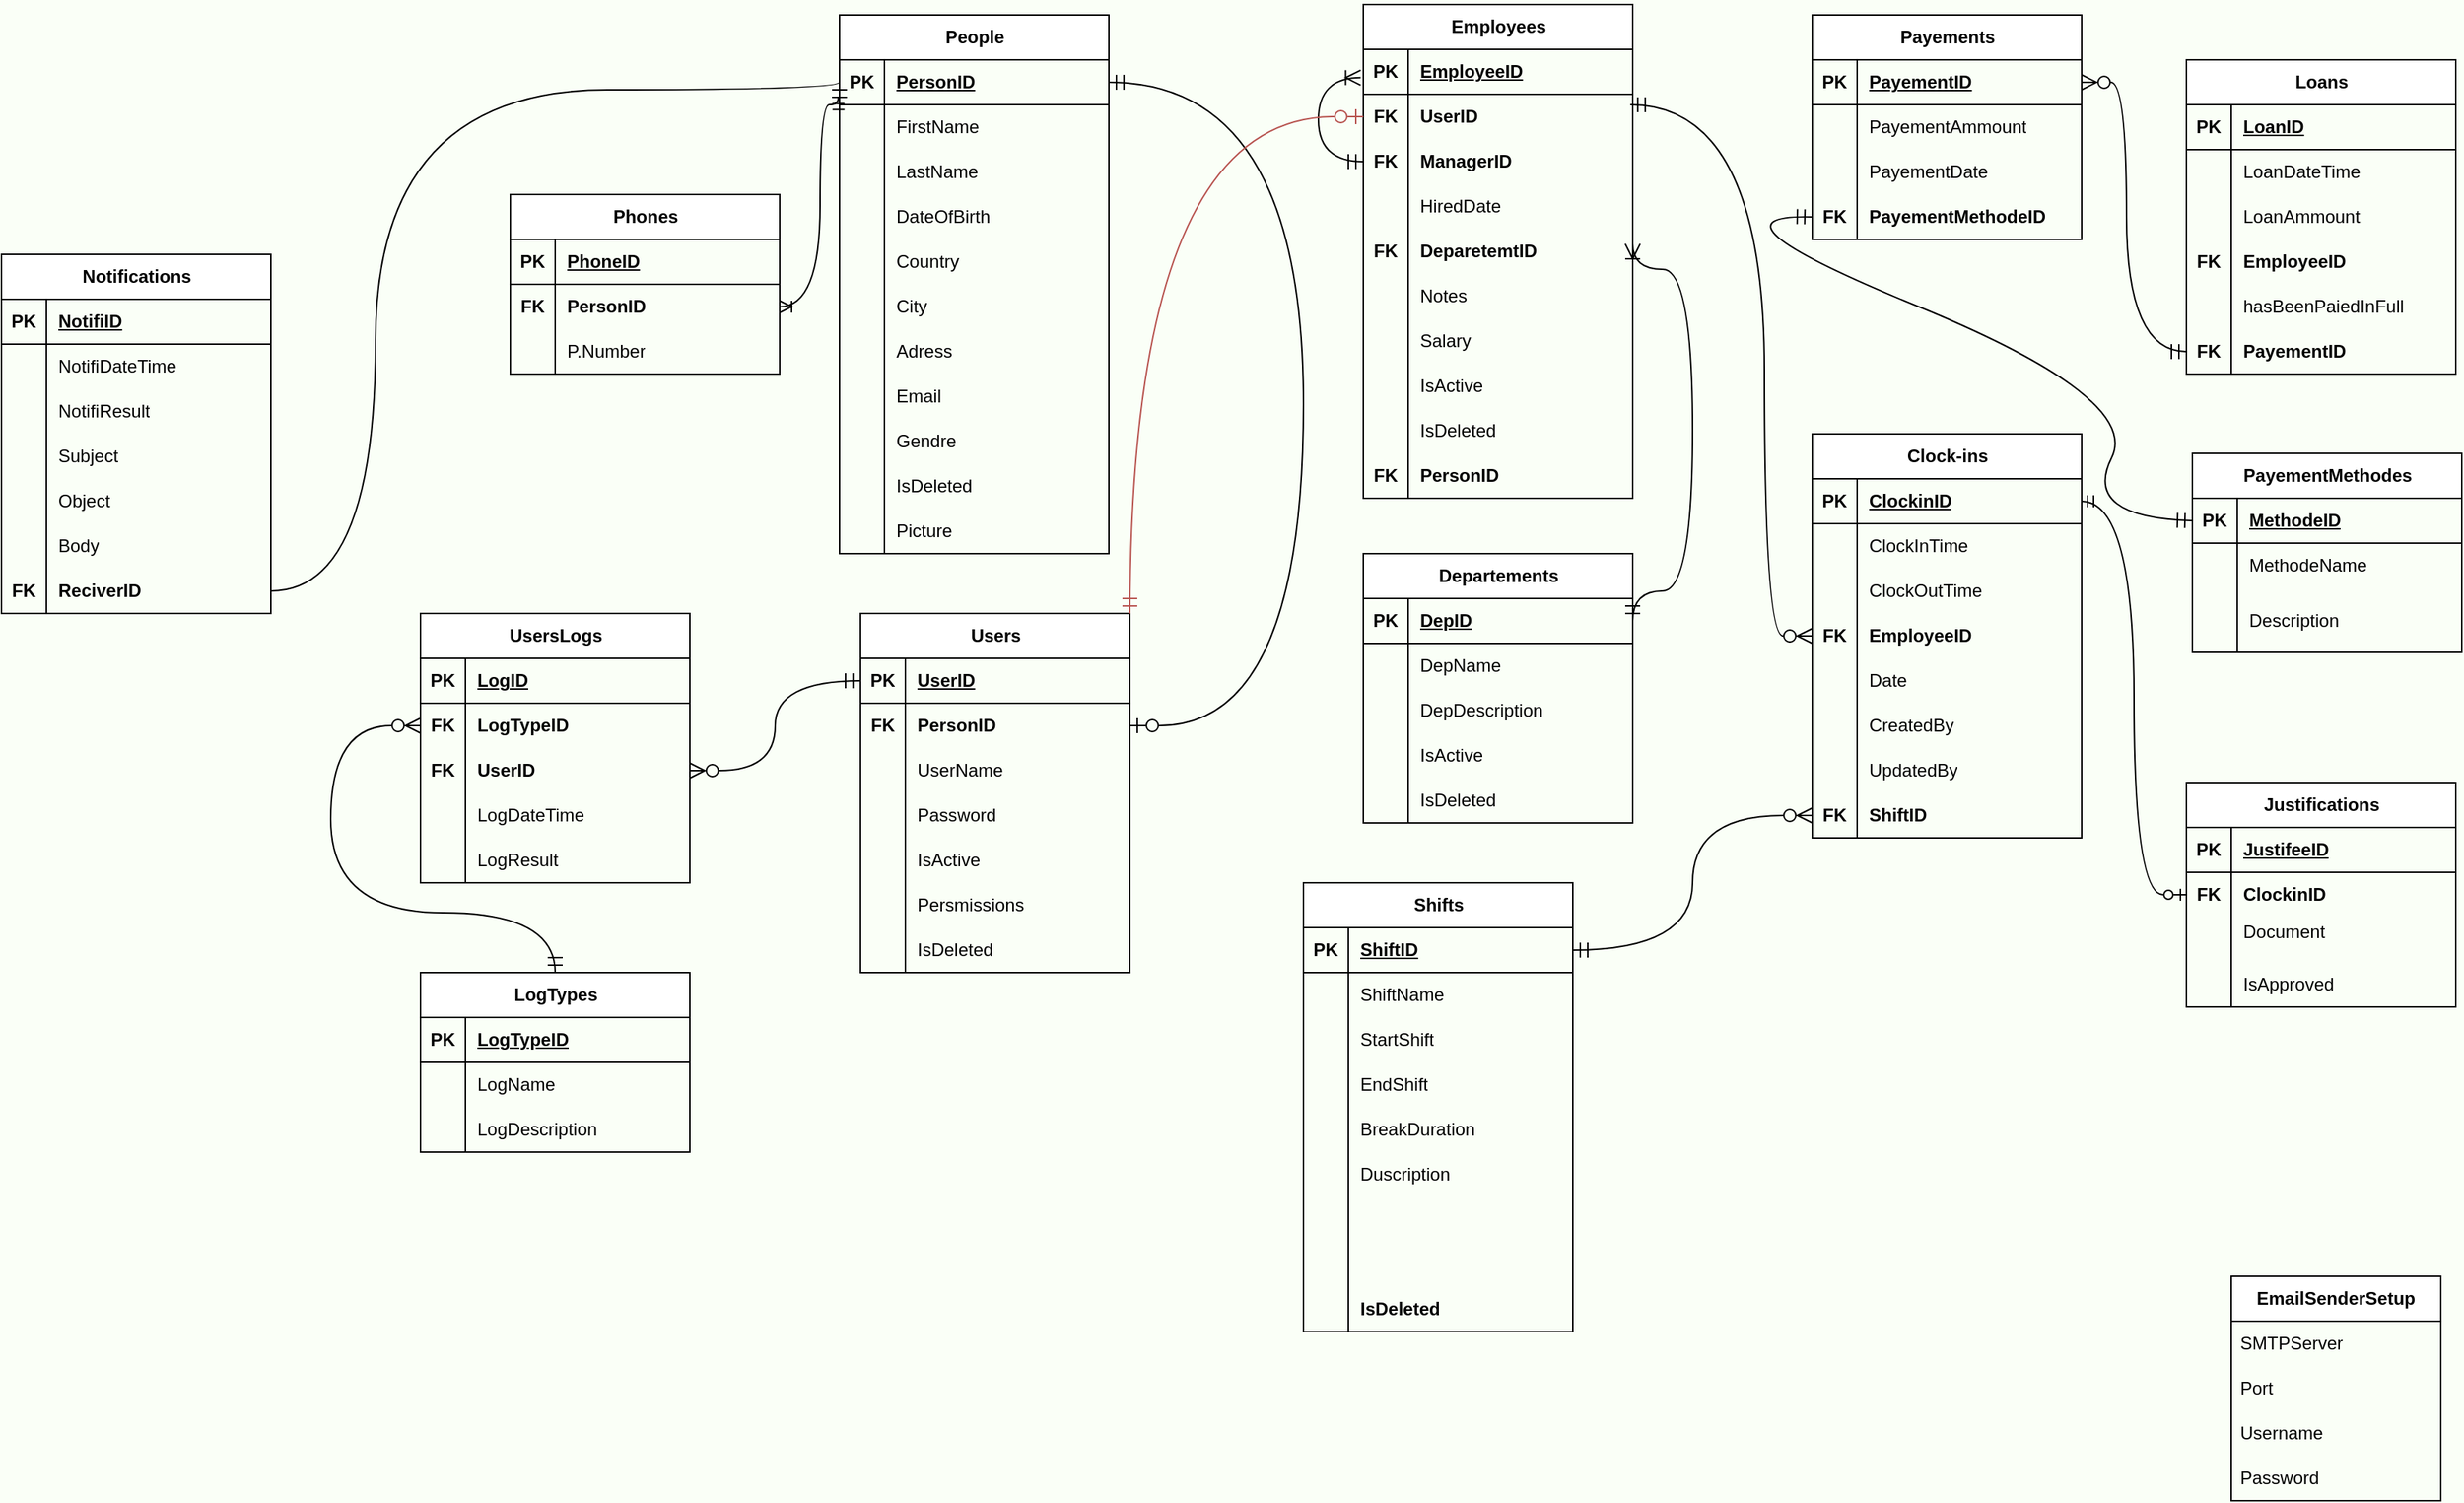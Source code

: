 <mxfile version="25.0.3">
  <diagram name="Page-1" id="WB5uqjkvex69Py97RnB_">
    <mxGraphModel dx="1578" dy="834" grid="1" gridSize="10" guides="1" tooltips="1" connect="1" arrows="1" fold="1" page="1" pageScale="1" pageWidth="1654" pageHeight="1169" background="#FAFFF7" math="0" shadow="0">
      <root>
        <mxCell id="0" />
        <mxCell id="1" parent="0" />
        <mxCell id="aJDhtHJ7nyCmrORNguxD-1" value="People" style="shape=table;startSize=30;container=1;collapsible=1;childLayout=tableLayout;fixedRows=1;rowLines=0;fontStyle=1;align=center;resizeLast=1;html=1;" parent="1" vertex="1">
          <mxGeometry x="570" y="67" width="180" height="360" as="geometry" />
        </mxCell>
        <mxCell id="aJDhtHJ7nyCmrORNguxD-2" value="" style="shape=tableRow;horizontal=0;startSize=0;swimlaneHead=0;swimlaneBody=0;fillColor=none;collapsible=0;dropTarget=0;points=[[0,0.5],[1,0.5]];portConstraint=eastwest;top=0;left=0;right=0;bottom=1;" parent="aJDhtHJ7nyCmrORNguxD-1" vertex="1">
          <mxGeometry y="30" width="180" height="30" as="geometry" />
        </mxCell>
        <mxCell id="aJDhtHJ7nyCmrORNguxD-3" value="PK" style="shape=partialRectangle;connectable=0;fillColor=none;top=0;left=0;bottom=0;right=0;fontStyle=1;overflow=hidden;whiteSpace=wrap;html=1;" parent="aJDhtHJ7nyCmrORNguxD-2" vertex="1">
          <mxGeometry width="30" height="30" as="geometry">
            <mxRectangle width="30" height="30" as="alternateBounds" />
          </mxGeometry>
        </mxCell>
        <mxCell id="aJDhtHJ7nyCmrORNguxD-4" value="PersonID" style="shape=partialRectangle;connectable=0;fillColor=none;top=0;left=0;bottom=0;right=0;align=left;spacingLeft=6;fontStyle=5;overflow=hidden;whiteSpace=wrap;html=1;" parent="aJDhtHJ7nyCmrORNguxD-2" vertex="1">
          <mxGeometry x="30" width="150" height="30" as="geometry">
            <mxRectangle width="150" height="30" as="alternateBounds" />
          </mxGeometry>
        </mxCell>
        <mxCell id="aJDhtHJ7nyCmrORNguxD-5" value="" style="shape=tableRow;horizontal=0;startSize=0;swimlaneHead=0;swimlaneBody=0;fillColor=none;collapsible=0;dropTarget=0;points=[[0,0.5],[1,0.5]];portConstraint=eastwest;top=0;left=0;right=0;bottom=0;" parent="aJDhtHJ7nyCmrORNguxD-1" vertex="1">
          <mxGeometry y="60" width="180" height="30" as="geometry" />
        </mxCell>
        <mxCell id="aJDhtHJ7nyCmrORNguxD-6" value="" style="shape=partialRectangle;connectable=0;fillColor=none;top=0;left=0;bottom=0;right=0;editable=1;overflow=hidden;whiteSpace=wrap;html=1;" parent="aJDhtHJ7nyCmrORNguxD-5" vertex="1">
          <mxGeometry width="30" height="30" as="geometry">
            <mxRectangle width="30" height="30" as="alternateBounds" />
          </mxGeometry>
        </mxCell>
        <mxCell id="aJDhtHJ7nyCmrORNguxD-7" value="FirstName&lt;span style=&quot;white-space: pre;&quot;&gt;&#x9;&lt;/span&gt;" style="shape=partialRectangle;connectable=0;fillColor=none;top=0;left=0;bottom=0;right=0;align=left;spacingLeft=6;overflow=hidden;whiteSpace=wrap;html=1;" parent="aJDhtHJ7nyCmrORNguxD-5" vertex="1">
          <mxGeometry x="30" width="150" height="30" as="geometry">
            <mxRectangle width="150" height="30" as="alternateBounds" />
          </mxGeometry>
        </mxCell>
        <mxCell id="aJDhtHJ7nyCmrORNguxD-8" value="" style="shape=tableRow;horizontal=0;startSize=0;swimlaneHead=0;swimlaneBody=0;fillColor=none;collapsible=0;dropTarget=0;points=[[0,0.5],[1,0.5]];portConstraint=eastwest;top=0;left=0;right=0;bottom=0;" parent="aJDhtHJ7nyCmrORNguxD-1" vertex="1">
          <mxGeometry y="90" width="180" height="30" as="geometry" />
        </mxCell>
        <mxCell id="aJDhtHJ7nyCmrORNguxD-9" value="" style="shape=partialRectangle;connectable=0;fillColor=none;top=0;left=0;bottom=0;right=0;editable=1;overflow=hidden;whiteSpace=wrap;html=1;" parent="aJDhtHJ7nyCmrORNguxD-8" vertex="1">
          <mxGeometry width="30" height="30" as="geometry">
            <mxRectangle width="30" height="30" as="alternateBounds" />
          </mxGeometry>
        </mxCell>
        <mxCell id="aJDhtHJ7nyCmrORNguxD-10" value="LastName" style="shape=partialRectangle;connectable=0;fillColor=none;top=0;left=0;bottom=0;right=0;align=left;spacingLeft=6;overflow=hidden;whiteSpace=wrap;html=1;" parent="aJDhtHJ7nyCmrORNguxD-8" vertex="1">
          <mxGeometry x="30" width="150" height="30" as="geometry">
            <mxRectangle width="150" height="30" as="alternateBounds" />
          </mxGeometry>
        </mxCell>
        <mxCell id="aJDhtHJ7nyCmrORNguxD-11" value="" style="shape=tableRow;horizontal=0;startSize=0;swimlaneHead=0;swimlaneBody=0;fillColor=none;collapsible=0;dropTarget=0;points=[[0,0.5],[1,0.5]];portConstraint=eastwest;top=0;left=0;right=0;bottom=0;" parent="aJDhtHJ7nyCmrORNguxD-1" vertex="1">
          <mxGeometry y="120" width="180" height="30" as="geometry" />
        </mxCell>
        <mxCell id="aJDhtHJ7nyCmrORNguxD-12" value="" style="shape=partialRectangle;connectable=0;fillColor=none;top=0;left=0;bottom=0;right=0;editable=1;overflow=hidden;whiteSpace=wrap;html=1;" parent="aJDhtHJ7nyCmrORNguxD-11" vertex="1">
          <mxGeometry width="30" height="30" as="geometry">
            <mxRectangle width="30" height="30" as="alternateBounds" />
          </mxGeometry>
        </mxCell>
        <mxCell id="aJDhtHJ7nyCmrORNguxD-13" value="DateOfBirth" style="shape=partialRectangle;connectable=0;fillColor=none;top=0;left=0;bottom=0;right=0;align=left;spacingLeft=6;overflow=hidden;whiteSpace=wrap;html=1;" parent="aJDhtHJ7nyCmrORNguxD-11" vertex="1">
          <mxGeometry x="30" width="150" height="30" as="geometry">
            <mxRectangle width="150" height="30" as="alternateBounds" />
          </mxGeometry>
        </mxCell>
        <mxCell id="aJDhtHJ7nyCmrORNguxD-14" value="" style="shape=tableRow;horizontal=0;startSize=0;swimlaneHead=0;swimlaneBody=0;fillColor=none;collapsible=0;dropTarget=0;points=[[0,0.5],[1,0.5]];portConstraint=eastwest;top=0;left=0;right=0;bottom=0;" parent="aJDhtHJ7nyCmrORNguxD-1" vertex="1">
          <mxGeometry y="150" width="180" height="30" as="geometry" />
        </mxCell>
        <mxCell id="aJDhtHJ7nyCmrORNguxD-15" value="" style="shape=partialRectangle;connectable=0;fillColor=none;top=0;left=0;bottom=0;right=0;editable=1;overflow=hidden;whiteSpace=wrap;html=1;" parent="aJDhtHJ7nyCmrORNguxD-14" vertex="1">
          <mxGeometry width="30" height="30" as="geometry">
            <mxRectangle width="30" height="30" as="alternateBounds" />
          </mxGeometry>
        </mxCell>
        <mxCell id="aJDhtHJ7nyCmrORNguxD-16" value="Country" style="shape=partialRectangle;connectable=0;fillColor=none;top=0;left=0;bottom=0;right=0;align=left;spacingLeft=6;overflow=hidden;whiteSpace=wrap;html=1;" parent="aJDhtHJ7nyCmrORNguxD-14" vertex="1">
          <mxGeometry x="30" width="150" height="30" as="geometry">
            <mxRectangle width="150" height="30" as="alternateBounds" />
          </mxGeometry>
        </mxCell>
        <mxCell id="aJDhtHJ7nyCmrORNguxD-17" value="" style="shape=tableRow;horizontal=0;startSize=0;swimlaneHead=0;swimlaneBody=0;fillColor=none;collapsible=0;dropTarget=0;points=[[0,0.5],[1,0.5]];portConstraint=eastwest;top=0;left=0;right=0;bottom=0;" parent="aJDhtHJ7nyCmrORNguxD-1" vertex="1">
          <mxGeometry y="180" width="180" height="30" as="geometry" />
        </mxCell>
        <mxCell id="aJDhtHJ7nyCmrORNguxD-18" value="" style="shape=partialRectangle;connectable=0;fillColor=none;top=0;left=0;bottom=0;right=0;editable=1;overflow=hidden;whiteSpace=wrap;html=1;" parent="aJDhtHJ7nyCmrORNguxD-17" vertex="1">
          <mxGeometry width="30" height="30" as="geometry">
            <mxRectangle width="30" height="30" as="alternateBounds" />
          </mxGeometry>
        </mxCell>
        <mxCell id="aJDhtHJ7nyCmrORNguxD-19" value="City" style="shape=partialRectangle;connectable=0;fillColor=none;top=0;left=0;bottom=0;right=0;align=left;spacingLeft=6;overflow=hidden;whiteSpace=wrap;html=1;" parent="aJDhtHJ7nyCmrORNguxD-17" vertex="1">
          <mxGeometry x="30" width="150" height="30" as="geometry">
            <mxRectangle width="150" height="30" as="alternateBounds" />
          </mxGeometry>
        </mxCell>
        <mxCell id="aJDhtHJ7nyCmrORNguxD-20" value="" style="shape=tableRow;horizontal=0;startSize=0;swimlaneHead=0;swimlaneBody=0;fillColor=none;collapsible=0;dropTarget=0;points=[[0,0.5],[1,0.5]];portConstraint=eastwest;top=0;left=0;right=0;bottom=0;" parent="aJDhtHJ7nyCmrORNguxD-1" vertex="1">
          <mxGeometry y="210" width="180" height="30" as="geometry" />
        </mxCell>
        <mxCell id="aJDhtHJ7nyCmrORNguxD-21" value="" style="shape=partialRectangle;connectable=0;fillColor=none;top=0;left=0;bottom=0;right=0;editable=1;overflow=hidden;whiteSpace=wrap;html=1;" parent="aJDhtHJ7nyCmrORNguxD-20" vertex="1">
          <mxGeometry width="30" height="30" as="geometry">
            <mxRectangle width="30" height="30" as="alternateBounds" />
          </mxGeometry>
        </mxCell>
        <mxCell id="aJDhtHJ7nyCmrORNguxD-22" value="Adress" style="shape=partialRectangle;connectable=0;fillColor=none;top=0;left=0;bottom=0;right=0;align=left;spacingLeft=6;overflow=hidden;whiteSpace=wrap;html=1;" parent="aJDhtHJ7nyCmrORNguxD-20" vertex="1">
          <mxGeometry x="30" width="150" height="30" as="geometry">
            <mxRectangle width="150" height="30" as="alternateBounds" />
          </mxGeometry>
        </mxCell>
        <mxCell id="aJDhtHJ7nyCmrORNguxD-23" value="" style="shape=tableRow;horizontal=0;startSize=0;swimlaneHead=0;swimlaneBody=0;fillColor=none;collapsible=0;dropTarget=0;points=[[0,0.5],[1,0.5]];portConstraint=eastwest;top=0;left=0;right=0;bottom=0;" parent="aJDhtHJ7nyCmrORNguxD-1" vertex="1">
          <mxGeometry y="240" width="180" height="30" as="geometry" />
        </mxCell>
        <mxCell id="aJDhtHJ7nyCmrORNguxD-24" value="" style="shape=partialRectangle;connectable=0;fillColor=none;top=0;left=0;bottom=0;right=0;editable=1;overflow=hidden;whiteSpace=wrap;html=1;" parent="aJDhtHJ7nyCmrORNguxD-23" vertex="1">
          <mxGeometry width="30" height="30" as="geometry">
            <mxRectangle width="30" height="30" as="alternateBounds" />
          </mxGeometry>
        </mxCell>
        <mxCell id="aJDhtHJ7nyCmrORNguxD-25" value="Email" style="shape=partialRectangle;connectable=0;fillColor=none;top=0;left=0;bottom=0;right=0;align=left;spacingLeft=6;overflow=hidden;whiteSpace=wrap;html=1;" parent="aJDhtHJ7nyCmrORNguxD-23" vertex="1">
          <mxGeometry x="30" width="150" height="30" as="geometry">
            <mxRectangle width="150" height="30" as="alternateBounds" />
          </mxGeometry>
        </mxCell>
        <mxCell id="aJDhtHJ7nyCmrORNguxD-26" value="" style="shape=tableRow;horizontal=0;startSize=0;swimlaneHead=0;swimlaneBody=0;fillColor=none;collapsible=0;dropTarget=0;points=[[0,0.5],[1,0.5]];portConstraint=eastwest;top=0;left=0;right=0;bottom=0;" parent="aJDhtHJ7nyCmrORNguxD-1" vertex="1">
          <mxGeometry y="270" width="180" height="30" as="geometry" />
        </mxCell>
        <mxCell id="aJDhtHJ7nyCmrORNguxD-27" value="" style="shape=partialRectangle;connectable=0;fillColor=none;top=0;left=0;bottom=0;right=0;editable=1;overflow=hidden;whiteSpace=wrap;html=1;" parent="aJDhtHJ7nyCmrORNguxD-26" vertex="1">
          <mxGeometry width="30" height="30" as="geometry">
            <mxRectangle width="30" height="30" as="alternateBounds" />
          </mxGeometry>
        </mxCell>
        <mxCell id="aJDhtHJ7nyCmrORNguxD-28" value="Gendre" style="shape=partialRectangle;connectable=0;fillColor=none;top=0;left=0;bottom=0;right=0;align=left;spacingLeft=6;overflow=hidden;whiteSpace=wrap;html=1;" parent="aJDhtHJ7nyCmrORNguxD-26" vertex="1">
          <mxGeometry x="30" width="150" height="30" as="geometry">
            <mxRectangle width="150" height="30" as="alternateBounds" />
          </mxGeometry>
        </mxCell>
        <mxCell id="QW9hQmP1wv34ECA3EPk5-7" value="" style="shape=tableRow;horizontal=0;startSize=0;swimlaneHead=0;swimlaneBody=0;fillColor=none;collapsible=0;dropTarget=0;points=[[0,0.5],[1,0.5]];portConstraint=eastwest;top=0;left=0;right=0;bottom=0;" vertex="1" parent="aJDhtHJ7nyCmrORNguxD-1">
          <mxGeometry y="300" width="180" height="30" as="geometry" />
        </mxCell>
        <mxCell id="QW9hQmP1wv34ECA3EPk5-8" value="" style="shape=partialRectangle;connectable=0;fillColor=none;top=0;left=0;bottom=0;right=0;editable=1;overflow=hidden;whiteSpace=wrap;html=1;" vertex="1" parent="QW9hQmP1wv34ECA3EPk5-7">
          <mxGeometry width="30" height="30" as="geometry">
            <mxRectangle width="30" height="30" as="alternateBounds" />
          </mxGeometry>
        </mxCell>
        <mxCell id="QW9hQmP1wv34ECA3EPk5-9" value="IsDeleted" style="shape=partialRectangle;connectable=0;fillColor=none;top=0;left=0;bottom=0;right=0;align=left;spacingLeft=6;overflow=hidden;whiteSpace=wrap;html=1;" vertex="1" parent="QW9hQmP1wv34ECA3EPk5-7">
          <mxGeometry x="30" width="150" height="30" as="geometry">
            <mxRectangle width="150" height="30" as="alternateBounds" />
          </mxGeometry>
        </mxCell>
        <mxCell id="QW9hQmP1wv34ECA3EPk5-25" value="" style="shape=tableRow;horizontal=0;startSize=0;swimlaneHead=0;swimlaneBody=0;fillColor=none;collapsible=0;dropTarget=0;points=[[0,0.5],[1,0.5]];portConstraint=eastwest;top=0;left=0;right=0;bottom=0;" vertex="1" parent="aJDhtHJ7nyCmrORNguxD-1">
          <mxGeometry y="330" width="180" height="30" as="geometry" />
        </mxCell>
        <mxCell id="QW9hQmP1wv34ECA3EPk5-26" value="" style="shape=partialRectangle;connectable=0;fillColor=none;top=0;left=0;bottom=0;right=0;editable=1;overflow=hidden;whiteSpace=wrap;html=1;" vertex="1" parent="QW9hQmP1wv34ECA3EPk5-25">
          <mxGeometry width="30" height="30" as="geometry">
            <mxRectangle width="30" height="30" as="alternateBounds" />
          </mxGeometry>
        </mxCell>
        <mxCell id="QW9hQmP1wv34ECA3EPk5-27" value="Picture" style="shape=partialRectangle;connectable=0;fillColor=none;top=0;left=0;bottom=0;right=0;align=left;spacingLeft=6;overflow=hidden;whiteSpace=wrap;html=1;" vertex="1" parent="QW9hQmP1wv34ECA3EPk5-25">
          <mxGeometry x="30" width="150" height="30" as="geometry">
            <mxRectangle width="150" height="30" as="alternateBounds" />
          </mxGeometry>
        </mxCell>
        <mxCell id="aJDhtHJ7nyCmrORNguxD-29" value="Phones" style="shape=table;startSize=30;container=1;collapsible=1;childLayout=tableLayout;fixedRows=1;rowLines=0;fontStyle=1;align=center;resizeLast=1;html=1;" parent="1" vertex="1">
          <mxGeometry x="350" y="187" width="180" height="120" as="geometry" />
        </mxCell>
        <mxCell id="aJDhtHJ7nyCmrORNguxD-30" value="" style="shape=tableRow;horizontal=0;startSize=0;swimlaneHead=0;swimlaneBody=0;fillColor=none;collapsible=0;dropTarget=0;points=[[0,0.5],[1,0.5]];portConstraint=eastwest;top=0;left=0;right=0;bottom=1;" parent="aJDhtHJ7nyCmrORNguxD-29" vertex="1">
          <mxGeometry y="30" width="180" height="30" as="geometry" />
        </mxCell>
        <mxCell id="aJDhtHJ7nyCmrORNguxD-31" value="PK" style="shape=partialRectangle;connectable=0;fillColor=none;top=0;left=0;bottom=0;right=0;fontStyle=1;overflow=hidden;whiteSpace=wrap;html=1;" parent="aJDhtHJ7nyCmrORNguxD-30" vertex="1">
          <mxGeometry width="30" height="30" as="geometry">
            <mxRectangle width="30" height="30" as="alternateBounds" />
          </mxGeometry>
        </mxCell>
        <mxCell id="aJDhtHJ7nyCmrORNguxD-32" value="PhoneID" style="shape=partialRectangle;connectable=0;fillColor=none;top=0;left=0;bottom=0;right=0;align=left;spacingLeft=6;fontStyle=5;overflow=hidden;whiteSpace=wrap;html=1;" parent="aJDhtHJ7nyCmrORNguxD-30" vertex="1">
          <mxGeometry x="30" width="150" height="30" as="geometry">
            <mxRectangle width="150" height="30" as="alternateBounds" />
          </mxGeometry>
        </mxCell>
        <mxCell id="aJDhtHJ7nyCmrORNguxD-33" value="" style="shape=tableRow;horizontal=0;startSize=0;swimlaneHead=0;swimlaneBody=0;fillColor=none;collapsible=0;dropTarget=0;points=[[0,0.5],[1,0.5]];portConstraint=eastwest;top=0;left=0;right=0;bottom=0;" parent="aJDhtHJ7nyCmrORNguxD-29" vertex="1">
          <mxGeometry y="60" width="180" height="30" as="geometry" />
        </mxCell>
        <mxCell id="aJDhtHJ7nyCmrORNguxD-34" value="FK" style="shape=partialRectangle;connectable=0;fillColor=none;top=0;left=0;bottom=0;right=0;editable=1;overflow=hidden;whiteSpace=wrap;html=1;fontStyle=1" parent="aJDhtHJ7nyCmrORNguxD-33" vertex="1">
          <mxGeometry width="30" height="30" as="geometry">
            <mxRectangle width="30" height="30" as="alternateBounds" />
          </mxGeometry>
        </mxCell>
        <mxCell id="aJDhtHJ7nyCmrORNguxD-35" value="PersonID&lt;span style=&quot;white-space: pre;&quot;&gt;&#x9;&lt;/span&gt;" style="shape=partialRectangle;connectable=0;fillColor=none;top=0;left=0;bottom=0;right=0;align=left;spacingLeft=6;overflow=hidden;whiteSpace=wrap;html=1;fontStyle=1" parent="aJDhtHJ7nyCmrORNguxD-33" vertex="1">
          <mxGeometry x="30" width="150" height="30" as="geometry">
            <mxRectangle width="150" height="30" as="alternateBounds" />
          </mxGeometry>
        </mxCell>
        <mxCell id="aJDhtHJ7nyCmrORNguxD-36" value="" style="shape=tableRow;horizontal=0;startSize=0;swimlaneHead=0;swimlaneBody=0;fillColor=none;collapsible=0;dropTarget=0;points=[[0,0.5],[1,0.5]];portConstraint=eastwest;top=0;left=0;right=0;bottom=0;" parent="aJDhtHJ7nyCmrORNguxD-29" vertex="1">
          <mxGeometry y="90" width="180" height="30" as="geometry" />
        </mxCell>
        <mxCell id="aJDhtHJ7nyCmrORNguxD-37" value="" style="shape=partialRectangle;connectable=0;fillColor=none;top=0;left=0;bottom=0;right=0;editable=1;overflow=hidden;whiteSpace=wrap;html=1;" parent="aJDhtHJ7nyCmrORNguxD-36" vertex="1">
          <mxGeometry width="30" height="30" as="geometry">
            <mxRectangle width="30" height="30" as="alternateBounds" />
          </mxGeometry>
        </mxCell>
        <mxCell id="aJDhtHJ7nyCmrORNguxD-38" value="P.Number" style="shape=partialRectangle;connectable=0;fillColor=none;top=0;left=0;bottom=0;right=0;align=left;spacingLeft=6;overflow=hidden;whiteSpace=wrap;html=1;" parent="aJDhtHJ7nyCmrORNguxD-36" vertex="1">
          <mxGeometry x="30" width="150" height="30" as="geometry">
            <mxRectangle width="150" height="30" as="alternateBounds" />
          </mxGeometry>
        </mxCell>
        <mxCell id="aJDhtHJ7nyCmrORNguxD-42" value="Users" style="shape=table;startSize=30;container=1;collapsible=1;childLayout=tableLayout;fixedRows=1;rowLines=0;fontStyle=1;align=center;resizeLast=1;html=1;" parent="1" vertex="1">
          <mxGeometry x="584" y="467" width="180" height="240" as="geometry" />
        </mxCell>
        <mxCell id="aJDhtHJ7nyCmrORNguxD-43" value="" style="shape=tableRow;horizontal=0;startSize=0;swimlaneHead=0;swimlaneBody=0;fillColor=none;collapsible=0;dropTarget=0;points=[[0,0.5],[1,0.5]];portConstraint=eastwest;top=0;left=0;right=0;bottom=1;" parent="aJDhtHJ7nyCmrORNguxD-42" vertex="1">
          <mxGeometry y="30" width="180" height="30" as="geometry" />
        </mxCell>
        <mxCell id="aJDhtHJ7nyCmrORNguxD-44" value="PK" style="shape=partialRectangle;connectable=0;fillColor=none;top=0;left=0;bottom=0;right=0;fontStyle=1;overflow=hidden;whiteSpace=wrap;html=1;" parent="aJDhtHJ7nyCmrORNguxD-43" vertex="1">
          <mxGeometry width="30" height="30" as="geometry">
            <mxRectangle width="30" height="30" as="alternateBounds" />
          </mxGeometry>
        </mxCell>
        <mxCell id="aJDhtHJ7nyCmrORNguxD-45" value="UserID" style="shape=partialRectangle;connectable=0;fillColor=none;top=0;left=0;bottom=0;right=0;align=left;spacingLeft=6;fontStyle=5;overflow=hidden;whiteSpace=wrap;html=1;" parent="aJDhtHJ7nyCmrORNguxD-43" vertex="1">
          <mxGeometry x="30" width="150" height="30" as="geometry">
            <mxRectangle width="150" height="30" as="alternateBounds" />
          </mxGeometry>
        </mxCell>
        <mxCell id="aJDhtHJ7nyCmrORNguxD-46" value="" style="shape=tableRow;horizontal=0;startSize=0;swimlaneHead=0;swimlaneBody=0;fillColor=none;collapsible=0;dropTarget=0;points=[[0,0.5],[1,0.5]];portConstraint=eastwest;top=0;left=0;right=0;bottom=0;" parent="aJDhtHJ7nyCmrORNguxD-42" vertex="1">
          <mxGeometry y="60" width="180" height="30" as="geometry" />
        </mxCell>
        <mxCell id="aJDhtHJ7nyCmrORNguxD-47" value="FK" style="shape=partialRectangle;connectable=0;fillColor=none;top=0;left=0;bottom=0;right=0;editable=1;overflow=hidden;whiteSpace=wrap;html=1;fontStyle=1" parent="aJDhtHJ7nyCmrORNguxD-46" vertex="1">
          <mxGeometry width="30" height="30" as="geometry">
            <mxRectangle width="30" height="30" as="alternateBounds" />
          </mxGeometry>
        </mxCell>
        <mxCell id="aJDhtHJ7nyCmrORNguxD-48" value="PersonID" style="shape=partialRectangle;connectable=0;fillColor=none;top=0;left=0;bottom=0;right=0;align=left;spacingLeft=6;overflow=hidden;whiteSpace=wrap;html=1;fontStyle=1" parent="aJDhtHJ7nyCmrORNguxD-46" vertex="1">
          <mxGeometry x="30" width="150" height="30" as="geometry">
            <mxRectangle width="150" height="30" as="alternateBounds" />
          </mxGeometry>
        </mxCell>
        <mxCell id="aJDhtHJ7nyCmrORNguxD-49" value="" style="shape=tableRow;horizontal=0;startSize=0;swimlaneHead=0;swimlaneBody=0;fillColor=none;collapsible=0;dropTarget=0;points=[[0,0.5],[1,0.5]];portConstraint=eastwest;top=0;left=0;right=0;bottom=0;" parent="aJDhtHJ7nyCmrORNguxD-42" vertex="1">
          <mxGeometry y="90" width="180" height="30" as="geometry" />
        </mxCell>
        <mxCell id="aJDhtHJ7nyCmrORNguxD-50" value="" style="shape=partialRectangle;connectable=0;fillColor=none;top=0;left=0;bottom=0;right=0;editable=1;overflow=hidden;whiteSpace=wrap;html=1;" parent="aJDhtHJ7nyCmrORNguxD-49" vertex="1">
          <mxGeometry width="30" height="30" as="geometry">
            <mxRectangle width="30" height="30" as="alternateBounds" />
          </mxGeometry>
        </mxCell>
        <mxCell id="aJDhtHJ7nyCmrORNguxD-51" value="UserName&lt;span style=&quot;white-space: pre;&quot;&gt;&#x9;&lt;/span&gt;" style="shape=partialRectangle;connectable=0;fillColor=none;top=0;left=0;bottom=0;right=0;align=left;spacingLeft=6;overflow=hidden;whiteSpace=wrap;html=1;" parent="aJDhtHJ7nyCmrORNguxD-49" vertex="1">
          <mxGeometry x="30" width="150" height="30" as="geometry">
            <mxRectangle width="150" height="30" as="alternateBounds" />
          </mxGeometry>
        </mxCell>
        <mxCell id="aJDhtHJ7nyCmrORNguxD-52" value="" style="shape=tableRow;horizontal=0;startSize=0;swimlaneHead=0;swimlaneBody=0;fillColor=none;collapsible=0;dropTarget=0;points=[[0,0.5],[1,0.5]];portConstraint=eastwest;top=0;left=0;right=0;bottom=0;" parent="aJDhtHJ7nyCmrORNguxD-42" vertex="1">
          <mxGeometry y="120" width="180" height="30" as="geometry" />
        </mxCell>
        <mxCell id="aJDhtHJ7nyCmrORNguxD-53" value="" style="shape=partialRectangle;connectable=0;fillColor=none;top=0;left=0;bottom=0;right=0;editable=1;overflow=hidden;whiteSpace=wrap;html=1;" parent="aJDhtHJ7nyCmrORNguxD-52" vertex="1">
          <mxGeometry width="30" height="30" as="geometry">
            <mxRectangle width="30" height="30" as="alternateBounds" />
          </mxGeometry>
        </mxCell>
        <mxCell id="aJDhtHJ7nyCmrORNguxD-54" value="Password" style="shape=partialRectangle;connectable=0;fillColor=none;top=0;left=0;bottom=0;right=0;align=left;spacingLeft=6;overflow=hidden;whiteSpace=wrap;html=1;" parent="aJDhtHJ7nyCmrORNguxD-52" vertex="1">
          <mxGeometry x="30" width="150" height="30" as="geometry">
            <mxRectangle width="150" height="30" as="alternateBounds" />
          </mxGeometry>
        </mxCell>
        <mxCell id="aJDhtHJ7nyCmrORNguxD-55" value="" style="shape=tableRow;horizontal=0;startSize=0;swimlaneHead=0;swimlaneBody=0;fillColor=none;collapsible=0;dropTarget=0;points=[[0,0.5],[1,0.5]];portConstraint=eastwest;top=0;left=0;right=0;bottom=0;" parent="aJDhtHJ7nyCmrORNguxD-42" vertex="1">
          <mxGeometry y="150" width="180" height="30" as="geometry" />
        </mxCell>
        <mxCell id="aJDhtHJ7nyCmrORNguxD-56" value="" style="shape=partialRectangle;connectable=0;fillColor=none;top=0;left=0;bottom=0;right=0;editable=1;overflow=hidden;whiteSpace=wrap;html=1;" parent="aJDhtHJ7nyCmrORNguxD-55" vertex="1">
          <mxGeometry width="30" height="30" as="geometry">
            <mxRectangle width="30" height="30" as="alternateBounds" />
          </mxGeometry>
        </mxCell>
        <mxCell id="aJDhtHJ7nyCmrORNguxD-57" value="IsActive" style="shape=partialRectangle;connectable=0;fillColor=none;top=0;left=0;bottom=0;right=0;align=left;spacingLeft=6;overflow=hidden;whiteSpace=wrap;html=1;" parent="aJDhtHJ7nyCmrORNguxD-55" vertex="1">
          <mxGeometry x="30" width="150" height="30" as="geometry">
            <mxRectangle width="150" height="30" as="alternateBounds" />
          </mxGeometry>
        </mxCell>
        <mxCell id="aJDhtHJ7nyCmrORNguxD-58" value="" style="shape=tableRow;horizontal=0;startSize=0;swimlaneHead=0;swimlaneBody=0;fillColor=none;collapsible=0;dropTarget=0;points=[[0,0.5],[1,0.5]];portConstraint=eastwest;top=0;left=0;right=0;bottom=0;" parent="aJDhtHJ7nyCmrORNguxD-42" vertex="1">
          <mxGeometry y="180" width="180" height="30" as="geometry" />
        </mxCell>
        <mxCell id="aJDhtHJ7nyCmrORNguxD-59" value="" style="shape=partialRectangle;connectable=0;fillColor=none;top=0;left=0;bottom=0;right=0;editable=1;overflow=hidden;whiteSpace=wrap;html=1;" parent="aJDhtHJ7nyCmrORNguxD-58" vertex="1">
          <mxGeometry width="30" height="30" as="geometry">
            <mxRectangle width="30" height="30" as="alternateBounds" />
          </mxGeometry>
        </mxCell>
        <mxCell id="aJDhtHJ7nyCmrORNguxD-60" value="Persmissions" style="shape=partialRectangle;connectable=0;fillColor=none;top=0;left=0;bottom=0;right=0;align=left;spacingLeft=6;overflow=hidden;whiteSpace=wrap;html=1;" parent="aJDhtHJ7nyCmrORNguxD-58" vertex="1">
          <mxGeometry x="30" width="150" height="30" as="geometry">
            <mxRectangle width="150" height="30" as="alternateBounds" />
          </mxGeometry>
        </mxCell>
        <mxCell id="QW9hQmP1wv34ECA3EPk5-13" value="" style="shape=tableRow;horizontal=0;startSize=0;swimlaneHead=0;swimlaneBody=0;fillColor=none;collapsible=0;dropTarget=0;points=[[0,0.5],[1,0.5]];portConstraint=eastwest;top=0;left=0;right=0;bottom=0;" vertex="1" parent="aJDhtHJ7nyCmrORNguxD-42">
          <mxGeometry y="210" width="180" height="30" as="geometry" />
        </mxCell>
        <mxCell id="QW9hQmP1wv34ECA3EPk5-14" value="" style="shape=partialRectangle;connectable=0;fillColor=none;top=0;left=0;bottom=0;right=0;editable=1;overflow=hidden;whiteSpace=wrap;html=1;" vertex="1" parent="QW9hQmP1wv34ECA3EPk5-13">
          <mxGeometry width="30" height="30" as="geometry">
            <mxRectangle width="30" height="30" as="alternateBounds" />
          </mxGeometry>
        </mxCell>
        <mxCell id="QW9hQmP1wv34ECA3EPk5-15" value="IsDeleted" style="shape=partialRectangle;connectable=0;fillColor=none;top=0;left=0;bottom=0;right=0;align=left;spacingLeft=6;overflow=hidden;whiteSpace=wrap;html=1;" vertex="1" parent="QW9hQmP1wv34ECA3EPk5-13">
          <mxGeometry x="30" width="150" height="30" as="geometry">
            <mxRectangle width="150" height="30" as="alternateBounds" />
          </mxGeometry>
        </mxCell>
        <mxCell id="aJDhtHJ7nyCmrORNguxD-61" value="UsersLogs" style="shape=table;startSize=30;container=1;collapsible=1;childLayout=tableLayout;fixedRows=1;rowLines=0;fontStyle=1;align=center;resizeLast=1;html=1;" parent="1" vertex="1">
          <mxGeometry x="290" y="467" width="180" height="180" as="geometry" />
        </mxCell>
        <mxCell id="aJDhtHJ7nyCmrORNguxD-62" value="" style="shape=tableRow;horizontal=0;startSize=0;swimlaneHead=0;swimlaneBody=0;fillColor=none;collapsible=0;dropTarget=0;points=[[0,0.5],[1,0.5]];portConstraint=eastwest;top=0;left=0;right=0;bottom=1;" parent="aJDhtHJ7nyCmrORNguxD-61" vertex="1">
          <mxGeometry y="30" width="180" height="30" as="geometry" />
        </mxCell>
        <mxCell id="aJDhtHJ7nyCmrORNguxD-63" value="PK" style="shape=partialRectangle;connectable=0;fillColor=none;top=0;left=0;bottom=0;right=0;fontStyle=1;overflow=hidden;whiteSpace=wrap;html=1;" parent="aJDhtHJ7nyCmrORNguxD-62" vertex="1">
          <mxGeometry width="30" height="30" as="geometry">
            <mxRectangle width="30" height="30" as="alternateBounds" />
          </mxGeometry>
        </mxCell>
        <mxCell id="aJDhtHJ7nyCmrORNguxD-64" value="LogID" style="shape=partialRectangle;connectable=0;fillColor=none;top=0;left=0;bottom=0;right=0;align=left;spacingLeft=6;fontStyle=5;overflow=hidden;whiteSpace=wrap;html=1;" parent="aJDhtHJ7nyCmrORNguxD-62" vertex="1">
          <mxGeometry x="30" width="150" height="30" as="geometry">
            <mxRectangle width="150" height="30" as="alternateBounds" />
          </mxGeometry>
        </mxCell>
        <mxCell id="aJDhtHJ7nyCmrORNguxD-65" value="" style="shape=tableRow;horizontal=0;startSize=0;swimlaneHead=0;swimlaneBody=0;fillColor=none;collapsible=0;dropTarget=0;points=[[0,0.5],[1,0.5]];portConstraint=eastwest;top=0;left=0;right=0;bottom=0;" parent="aJDhtHJ7nyCmrORNguxD-61" vertex="1">
          <mxGeometry y="60" width="180" height="30" as="geometry" />
        </mxCell>
        <mxCell id="aJDhtHJ7nyCmrORNguxD-66" value="FK" style="shape=partialRectangle;connectable=0;fillColor=none;top=0;left=0;bottom=0;right=0;editable=1;overflow=hidden;whiteSpace=wrap;html=1;fontStyle=1" parent="aJDhtHJ7nyCmrORNguxD-65" vertex="1">
          <mxGeometry width="30" height="30" as="geometry">
            <mxRectangle width="30" height="30" as="alternateBounds" />
          </mxGeometry>
        </mxCell>
        <mxCell id="aJDhtHJ7nyCmrORNguxD-67" value="LogTypeID" style="shape=partialRectangle;connectable=0;fillColor=none;top=0;left=0;bottom=0;right=0;align=left;spacingLeft=6;overflow=hidden;whiteSpace=wrap;html=1;fontStyle=1" parent="aJDhtHJ7nyCmrORNguxD-65" vertex="1">
          <mxGeometry x="30" width="150" height="30" as="geometry">
            <mxRectangle width="150" height="30" as="alternateBounds" />
          </mxGeometry>
        </mxCell>
        <mxCell id="aJDhtHJ7nyCmrORNguxD-68" value="" style="shape=tableRow;horizontal=0;startSize=0;swimlaneHead=0;swimlaneBody=0;fillColor=none;collapsible=0;dropTarget=0;points=[[0,0.5],[1,0.5]];portConstraint=eastwest;top=0;left=0;right=0;bottom=0;" parent="aJDhtHJ7nyCmrORNguxD-61" vertex="1">
          <mxGeometry y="90" width="180" height="30" as="geometry" />
        </mxCell>
        <mxCell id="aJDhtHJ7nyCmrORNguxD-69" value="FK" style="shape=partialRectangle;connectable=0;fillColor=none;top=0;left=0;bottom=0;right=0;editable=1;overflow=hidden;whiteSpace=wrap;html=1;fontStyle=1" parent="aJDhtHJ7nyCmrORNguxD-68" vertex="1">
          <mxGeometry width="30" height="30" as="geometry">
            <mxRectangle width="30" height="30" as="alternateBounds" />
          </mxGeometry>
        </mxCell>
        <mxCell id="aJDhtHJ7nyCmrORNguxD-70" value="UserID" style="shape=partialRectangle;connectable=0;fillColor=none;top=0;left=0;bottom=0;right=0;align=left;spacingLeft=6;overflow=hidden;whiteSpace=wrap;html=1;fontStyle=1" parent="aJDhtHJ7nyCmrORNguxD-68" vertex="1">
          <mxGeometry x="30" width="150" height="30" as="geometry">
            <mxRectangle width="150" height="30" as="alternateBounds" />
          </mxGeometry>
        </mxCell>
        <mxCell id="aJDhtHJ7nyCmrORNguxD-71" value="" style="shape=tableRow;horizontal=0;startSize=0;swimlaneHead=0;swimlaneBody=0;fillColor=none;collapsible=0;dropTarget=0;points=[[0,0.5],[1,0.5]];portConstraint=eastwest;top=0;left=0;right=0;bottom=0;" parent="aJDhtHJ7nyCmrORNguxD-61" vertex="1">
          <mxGeometry y="120" width="180" height="30" as="geometry" />
        </mxCell>
        <mxCell id="aJDhtHJ7nyCmrORNguxD-72" value="" style="shape=partialRectangle;connectable=0;fillColor=none;top=0;left=0;bottom=0;right=0;editable=1;overflow=hidden;whiteSpace=wrap;html=1;" parent="aJDhtHJ7nyCmrORNguxD-71" vertex="1">
          <mxGeometry width="30" height="30" as="geometry">
            <mxRectangle width="30" height="30" as="alternateBounds" />
          </mxGeometry>
        </mxCell>
        <mxCell id="aJDhtHJ7nyCmrORNguxD-73" value="LogDateTime" style="shape=partialRectangle;connectable=0;fillColor=none;top=0;left=0;bottom=0;right=0;align=left;spacingLeft=6;overflow=hidden;whiteSpace=wrap;html=1;" parent="aJDhtHJ7nyCmrORNguxD-71" vertex="1">
          <mxGeometry x="30" width="150" height="30" as="geometry">
            <mxRectangle width="150" height="30" as="alternateBounds" />
          </mxGeometry>
        </mxCell>
        <mxCell id="aJDhtHJ7nyCmrORNguxD-87" value="" style="shape=tableRow;horizontal=0;startSize=0;swimlaneHead=0;swimlaneBody=0;fillColor=none;collapsible=0;dropTarget=0;points=[[0,0.5],[1,0.5]];portConstraint=eastwest;top=0;left=0;right=0;bottom=0;" parent="aJDhtHJ7nyCmrORNguxD-61" vertex="1">
          <mxGeometry y="150" width="180" height="30" as="geometry" />
        </mxCell>
        <mxCell id="aJDhtHJ7nyCmrORNguxD-88" value="" style="shape=partialRectangle;connectable=0;fillColor=none;top=0;left=0;bottom=0;right=0;editable=1;overflow=hidden;whiteSpace=wrap;html=1;" parent="aJDhtHJ7nyCmrORNguxD-87" vertex="1">
          <mxGeometry width="30" height="30" as="geometry">
            <mxRectangle width="30" height="30" as="alternateBounds" />
          </mxGeometry>
        </mxCell>
        <mxCell id="aJDhtHJ7nyCmrORNguxD-89" value="LogResult" style="shape=partialRectangle;connectable=0;fillColor=none;top=0;left=0;bottom=0;right=0;align=left;spacingLeft=6;overflow=hidden;whiteSpace=wrap;html=1;" parent="aJDhtHJ7nyCmrORNguxD-87" vertex="1">
          <mxGeometry x="30" width="150" height="30" as="geometry">
            <mxRectangle width="150" height="30" as="alternateBounds" />
          </mxGeometry>
        </mxCell>
        <mxCell id="TEPOLRrGK-u4G9lu_3i1-3" style="edgeStyle=orthogonalEdgeStyle;rounded=0;orthogonalLoop=1;jettySize=auto;html=1;fontSize=12;startSize=8;endSize=8;curved=1;startArrow=ERmandOne;startFill=0;endArrow=ERzeroToMany;endFill=0;" parent="1" source="aJDhtHJ7nyCmrORNguxD-74" target="aJDhtHJ7nyCmrORNguxD-65" edge="1">
          <mxGeometry relative="1" as="geometry">
            <Array as="points">
              <mxPoint x="380" y="667" />
              <mxPoint x="230" y="667" />
              <mxPoint x="230" y="542" />
            </Array>
          </mxGeometry>
        </mxCell>
        <mxCell id="aJDhtHJ7nyCmrORNguxD-74" value="LogTypes" style="shape=table;startSize=30;container=1;collapsible=1;childLayout=tableLayout;fixedRows=1;rowLines=0;fontStyle=1;align=center;resizeLast=1;html=1;" parent="1" vertex="1">
          <mxGeometry x="290" y="707" width="180" height="120" as="geometry" />
        </mxCell>
        <mxCell id="aJDhtHJ7nyCmrORNguxD-75" value="" style="shape=tableRow;horizontal=0;startSize=0;swimlaneHead=0;swimlaneBody=0;fillColor=none;collapsible=0;dropTarget=0;points=[[0,0.5],[1,0.5]];portConstraint=eastwest;top=0;left=0;right=0;bottom=1;" parent="aJDhtHJ7nyCmrORNguxD-74" vertex="1">
          <mxGeometry y="30" width="180" height="30" as="geometry" />
        </mxCell>
        <mxCell id="aJDhtHJ7nyCmrORNguxD-76" value="PK" style="shape=partialRectangle;connectable=0;fillColor=none;top=0;left=0;bottom=0;right=0;fontStyle=1;overflow=hidden;whiteSpace=wrap;html=1;" parent="aJDhtHJ7nyCmrORNguxD-75" vertex="1">
          <mxGeometry width="30" height="30" as="geometry">
            <mxRectangle width="30" height="30" as="alternateBounds" />
          </mxGeometry>
        </mxCell>
        <mxCell id="aJDhtHJ7nyCmrORNguxD-77" value="LogTypeID" style="shape=partialRectangle;connectable=0;fillColor=none;top=0;left=0;bottom=0;right=0;align=left;spacingLeft=6;fontStyle=5;overflow=hidden;whiteSpace=wrap;html=1;" parent="aJDhtHJ7nyCmrORNguxD-75" vertex="1">
          <mxGeometry x="30" width="150" height="30" as="geometry">
            <mxRectangle width="150" height="30" as="alternateBounds" />
          </mxGeometry>
        </mxCell>
        <mxCell id="aJDhtHJ7nyCmrORNguxD-78" value="" style="shape=tableRow;horizontal=0;startSize=0;swimlaneHead=0;swimlaneBody=0;fillColor=none;collapsible=0;dropTarget=0;points=[[0,0.5],[1,0.5]];portConstraint=eastwest;top=0;left=0;right=0;bottom=0;" parent="aJDhtHJ7nyCmrORNguxD-74" vertex="1">
          <mxGeometry y="60" width="180" height="30" as="geometry" />
        </mxCell>
        <mxCell id="aJDhtHJ7nyCmrORNguxD-79" value="" style="shape=partialRectangle;connectable=0;fillColor=none;top=0;left=0;bottom=0;right=0;editable=1;overflow=hidden;whiteSpace=wrap;html=1;" parent="aJDhtHJ7nyCmrORNguxD-78" vertex="1">
          <mxGeometry width="30" height="30" as="geometry">
            <mxRectangle width="30" height="30" as="alternateBounds" />
          </mxGeometry>
        </mxCell>
        <mxCell id="aJDhtHJ7nyCmrORNguxD-80" value="LogName" style="shape=partialRectangle;connectable=0;fillColor=none;top=0;left=0;bottom=0;right=0;align=left;spacingLeft=6;overflow=hidden;whiteSpace=wrap;html=1;" parent="aJDhtHJ7nyCmrORNguxD-78" vertex="1">
          <mxGeometry x="30" width="150" height="30" as="geometry">
            <mxRectangle width="150" height="30" as="alternateBounds" />
          </mxGeometry>
        </mxCell>
        <mxCell id="aJDhtHJ7nyCmrORNguxD-81" value="" style="shape=tableRow;horizontal=0;startSize=0;swimlaneHead=0;swimlaneBody=0;fillColor=none;collapsible=0;dropTarget=0;points=[[0,0.5],[1,0.5]];portConstraint=eastwest;top=0;left=0;right=0;bottom=0;" parent="aJDhtHJ7nyCmrORNguxD-74" vertex="1">
          <mxGeometry y="90" width="180" height="30" as="geometry" />
        </mxCell>
        <mxCell id="aJDhtHJ7nyCmrORNguxD-82" value="" style="shape=partialRectangle;connectable=0;fillColor=none;top=0;left=0;bottom=0;right=0;editable=1;overflow=hidden;whiteSpace=wrap;html=1;" parent="aJDhtHJ7nyCmrORNguxD-81" vertex="1">
          <mxGeometry width="30" height="30" as="geometry">
            <mxRectangle width="30" height="30" as="alternateBounds" />
          </mxGeometry>
        </mxCell>
        <mxCell id="aJDhtHJ7nyCmrORNguxD-83" value="LogDescription" style="shape=partialRectangle;connectable=0;fillColor=none;top=0;left=0;bottom=0;right=0;align=left;spacingLeft=6;overflow=hidden;whiteSpace=wrap;html=1;" parent="aJDhtHJ7nyCmrORNguxD-81" vertex="1">
          <mxGeometry x="30" width="150" height="30" as="geometry">
            <mxRectangle width="150" height="30" as="alternateBounds" />
          </mxGeometry>
        </mxCell>
        <mxCell id="aJDhtHJ7nyCmrORNguxD-90" value="Notifications" style="shape=table;startSize=30;container=1;collapsible=1;childLayout=tableLayout;fixedRows=1;rowLines=0;fontStyle=1;align=center;resizeLast=1;html=1;" parent="1" vertex="1">
          <mxGeometry x="10" y="227" width="180" height="240" as="geometry" />
        </mxCell>
        <mxCell id="aJDhtHJ7nyCmrORNguxD-91" value="" style="shape=tableRow;horizontal=0;startSize=0;swimlaneHead=0;swimlaneBody=0;fillColor=none;collapsible=0;dropTarget=0;points=[[0,0.5],[1,0.5]];portConstraint=eastwest;top=0;left=0;right=0;bottom=1;" parent="aJDhtHJ7nyCmrORNguxD-90" vertex="1">
          <mxGeometry y="30" width="180" height="30" as="geometry" />
        </mxCell>
        <mxCell id="aJDhtHJ7nyCmrORNguxD-92" value="PK" style="shape=partialRectangle;connectable=0;fillColor=none;top=0;left=0;bottom=0;right=0;fontStyle=1;overflow=hidden;whiteSpace=wrap;html=1;" parent="aJDhtHJ7nyCmrORNguxD-91" vertex="1">
          <mxGeometry width="30" height="30" as="geometry">
            <mxRectangle width="30" height="30" as="alternateBounds" />
          </mxGeometry>
        </mxCell>
        <mxCell id="aJDhtHJ7nyCmrORNguxD-93" value="NotifiID" style="shape=partialRectangle;connectable=0;fillColor=none;top=0;left=0;bottom=0;right=0;align=left;spacingLeft=6;fontStyle=5;overflow=hidden;whiteSpace=wrap;html=1;" parent="aJDhtHJ7nyCmrORNguxD-91" vertex="1">
          <mxGeometry x="30" width="150" height="30" as="geometry">
            <mxRectangle width="150" height="30" as="alternateBounds" />
          </mxGeometry>
        </mxCell>
        <mxCell id="aJDhtHJ7nyCmrORNguxD-94" value="" style="shape=tableRow;horizontal=0;startSize=0;swimlaneHead=0;swimlaneBody=0;fillColor=none;collapsible=0;dropTarget=0;points=[[0,0.5],[1,0.5]];portConstraint=eastwest;top=0;left=0;right=0;bottom=0;" parent="aJDhtHJ7nyCmrORNguxD-90" vertex="1">
          <mxGeometry y="60" width="180" height="30" as="geometry" />
        </mxCell>
        <mxCell id="aJDhtHJ7nyCmrORNguxD-95" value="" style="shape=partialRectangle;connectable=0;fillColor=none;top=0;left=0;bottom=0;right=0;editable=1;overflow=hidden;whiteSpace=wrap;html=1;" parent="aJDhtHJ7nyCmrORNguxD-94" vertex="1">
          <mxGeometry width="30" height="30" as="geometry">
            <mxRectangle width="30" height="30" as="alternateBounds" />
          </mxGeometry>
        </mxCell>
        <mxCell id="aJDhtHJ7nyCmrORNguxD-96" value="NotifiDateTime" style="shape=partialRectangle;connectable=0;fillColor=none;top=0;left=0;bottom=0;right=0;align=left;spacingLeft=6;overflow=hidden;whiteSpace=wrap;html=1;" parent="aJDhtHJ7nyCmrORNguxD-94" vertex="1">
          <mxGeometry x="30" width="150" height="30" as="geometry">
            <mxRectangle width="150" height="30" as="alternateBounds" />
          </mxGeometry>
        </mxCell>
        <mxCell id="aJDhtHJ7nyCmrORNguxD-97" value="" style="shape=tableRow;horizontal=0;startSize=0;swimlaneHead=0;swimlaneBody=0;fillColor=none;collapsible=0;dropTarget=0;points=[[0,0.5],[1,0.5]];portConstraint=eastwest;top=0;left=0;right=0;bottom=0;" parent="aJDhtHJ7nyCmrORNguxD-90" vertex="1">
          <mxGeometry y="90" width="180" height="30" as="geometry" />
        </mxCell>
        <mxCell id="aJDhtHJ7nyCmrORNguxD-98" value="" style="shape=partialRectangle;connectable=0;fillColor=none;top=0;left=0;bottom=0;right=0;editable=1;overflow=hidden;whiteSpace=wrap;html=1;" parent="aJDhtHJ7nyCmrORNguxD-97" vertex="1">
          <mxGeometry width="30" height="30" as="geometry">
            <mxRectangle width="30" height="30" as="alternateBounds" />
          </mxGeometry>
        </mxCell>
        <mxCell id="aJDhtHJ7nyCmrORNguxD-99" value="NotifiResult" style="shape=partialRectangle;connectable=0;fillColor=none;top=0;left=0;bottom=0;right=0;align=left;spacingLeft=6;overflow=hidden;whiteSpace=wrap;html=1;" parent="aJDhtHJ7nyCmrORNguxD-97" vertex="1">
          <mxGeometry x="30" width="150" height="30" as="geometry">
            <mxRectangle width="150" height="30" as="alternateBounds" />
          </mxGeometry>
        </mxCell>
        <mxCell id="aJDhtHJ7nyCmrORNguxD-100" value="" style="shape=tableRow;horizontal=0;startSize=0;swimlaneHead=0;swimlaneBody=0;fillColor=none;collapsible=0;dropTarget=0;points=[[0,0.5],[1,0.5]];portConstraint=eastwest;top=0;left=0;right=0;bottom=0;" parent="aJDhtHJ7nyCmrORNguxD-90" vertex="1">
          <mxGeometry y="120" width="180" height="30" as="geometry" />
        </mxCell>
        <mxCell id="aJDhtHJ7nyCmrORNguxD-101" value="" style="shape=partialRectangle;connectable=0;fillColor=none;top=0;left=0;bottom=0;right=0;editable=1;overflow=hidden;whiteSpace=wrap;html=1;" parent="aJDhtHJ7nyCmrORNguxD-100" vertex="1">
          <mxGeometry width="30" height="30" as="geometry">
            <mxRectangle width="30" height="30" as="alternateBounds" />
          </mxGeometry>
        </mxCell>
        <mxCell id="aJDhtHJ7nyCmrORNguxD-102" value="Subject" style="shape=partialRectangle;connectable=0;fillColor=none;top=0;left=0;bottom=0;right=0;align=left;spacingLeft=6;overflow=hidden;whiteSpace=wrap;html=1;" parent="aJDhtHJ7nyCmrORNguxD-100" vertex="1">
          <mxGeometry x="30" width="150" height="30" as="geometry">
            <mxRectangle width="150" height="30" as="alternateBounds" />
          </mxGeometry>
        </mxCell>
        <mxCell id="aJDhtHJ7nyCmrORNguxD-103" value="" style="shape=tableRow;horizontal=0;startSize=0;swimlaneHead=0;swimlaneBody=0;fillColor=none;collapsible=0;dropTarget=0;points=[[0,0.5],[1,0.5]];portConstraint=eastwest;top=0;left=0;right=0;bottom=0;" parent="aJDhtHJ7nyCmrORNguxD-90" vertex="1">
          <mxGeometry y="150" width="180" height="30" as="geometry" />
        </mxCell>
        <mxCell id="aJDhtHJ7nyCmrORNguxD-104" value="" style="shape=partialRectangle;connectable=0;fillColor=none;top=0;left=0;bottom=0;right=0;editable=1;overflow=hidden;whiteSpace=wrap;html=1;" parent="aJDhtHJ7nyCmrORNguxD-103" vertex="1">
          <mxGeometry width="30" height="30" as="geometry">
            <mxRectangle width="30" height="30" as="alternateBounds" />
          </mxGeometry>
        </mxCell>
        <mxCell id="aJDhtHJ7nyCmrORNguxD-105" value="Object" style="shape=partialRectangle;connectable=0;fillColor=none;top=0;left=0;bottom=0;right=0;align=left;spacingLeft=6;overflow=hidden;whiteSpace=wrap;html=1;" parent="aJDhtHJ7nyCmrORNguxD-103" vertex="1">
          <mxGeometry x="30" width="150" height="30" as="geometry">
            <mxRectangle width="150" height="30" as="alternateBounds" />
          </mxGeometry>
        </mxCell>
        <mxCell id="aJDhtHJ7nyCmrORNguxD-106" value="" style="shape=tableRow;horizontal=0;startSize=0;swimlaneHead=0;swimlaneBody=0;fillColor=none;collapsible=0;dropTarget=0;points=[[0,0.5],[1,0.5]];portConstraint=eastwest;top=0;left=0;right=0;bottom=0;" parent="aJDhtHJ7nyCmrORNguxD-90" vertex="1">
          <mxGeometry y="180" width="180" height="30" as="geometry" />
        </mxCell>
        <mxCell id="aJDhtHJ7nyCmrORNguxD-107" value="" style="shape=partialRectangle;connectable=0;fillColor=none;top=0;left=0;bottom=0;right=0;editable=1;overflow=hidden;whiteSpace=wrap;html=1;fontStyle=1" parent="aJDhtHJ7nyCmrORNguxD-106" vertex="1">
          <mxGeometry width="30" height="30" as="geometry">
            <mxRectangle width="30" height="30" as="alternateBounds" />
          </mxGeometry>
        </mxCell>
        <mxCell id="aJDhtHJ7nyCmrORNguxD-108" value="&lt;span style=&quot;font-weight: normal;&quot;&gt;Body&lt;/span&gt;" style="shape=partialRectangle;connectable=0;fillColor=none;top=0;left=0;bottom=0;right=0;align=left;spacingLeft=6;overflow=hidden;whiteSpace=wrap;html=1;fontStyle=1" parent="aJDhtHJ7nyCmrORNguxD-106" vertex="1">
          <mxGeometry x="30" width="150" height="30" as="geometry">
            <mxRectangle width="150" height="30" as="alternateBounds" />
          </mxGeometry>
        </mxCell>
        <mxCell id="aJDhtHJ7nyCmrORNguxD-109" value="" style="shape=tableRow;horizontal=0;startSize=0;swimlaneHead=0;swimlaneBody=0;fillColor=none;collapsible=0;dropTarget=0;points=[[0,0.5],[1,0.5]];portConstraint=eastwest;top=0;left=0;right=0;bottom=0;" parent="aJDhtHJ7nyCmrORNguxD-90" vertex="1">
          <mxGeometry y="210" width="180" height="30" as="geometry" />
        </mxCell>
        <mxCell id="aJDhtHJ7nyCmrORNguxD-110" value="&lt;b&gt;FK&lt;/b&gt;" style="shape=partialRectangle;connectable=0;fillColor=none;top=0;left=0;bottom=0;right=0;editable=1;overflow=hidden;whiteSpace=wrap;html=1;container=1;" parent="aJDhtHJ7nyCmrORNguxD-109" vertex="1">
          <mxGeometry width="30" height="30" as="geometry">
            <mxRectangle width="30" height="30" as="alternateBounds" />
          </mxGeometry>
        </mxCell>
        <mxCell id="aJDhtHJ7nyCmrORNguxD-111" value="&lt;b&gt;ReciverID&lt;/b&gt;" style="shape=partialRectangle;connectable=0;fillColor=none;top=0;left=0;bottom=0;right=0;align=left;spacingLeft=6;overflow=hidden;whiteSpace=wrap;html=1;" parent="aJDhtHJ7nyCmrORNguxD-109" vertex="1">
          <mxGeometry x="30" width="150" height="30" as="geometry">
            <mxRectangle width="150" height="30" as="alternateBounds" />
          </mxGeometry>
        </mxCell>
        <mxCell id="aJDhtHJ7nyCmrORNguxD-131" style="edgeStyle=orthogonalEdgeStyle;rounded=0;orthogonalLoop=1;jettySize=auto;html=1;entryX=1;entryY=0.5;entryDx=0;entryDy=0;endArrow=ERoneToMany;endFill=0;startArrow=ERmandOne;startFill=0;elbow=vertical;curved=1;exitX=-0.004;exitY=0.841;exitDx=0;exitDy=0;exitPerimeter=0;" parent="1" source="aJDhtHJ7nyCmrORNguxD-2" target="aJDhtHJ7nyCmrORNguxD-33" edge="1">
          <mxGeometry relative="1" as="geometry">
            <Array as="points">
              <mxPoint x="570" y="122" />
              <mxPoint x="570" y="127" />
              <mxPoint x="557" y="127" />
              <mxPoint x="557" y="262" />
            </Array>
          </mxGeometry>
        </mxCell>
        <mxCell id="TEPOLRrGK-u4G9lu_3i1-1" style="edgeStyle=orthogonalEdgeStyle;rounded=0;orthogonalLoop=1;jettySize=auto;html=1;entryX=1;entryY=0.5;entryDx=0;entryDy=0;fontSize=12;startSize=8;endSize=8;elbow=vertical;curved=1;endArrow=ERmandOne;endFill=0;startArrow=ERzeroToOne;startFill=0;" parent="1" source="aJDhtHJ7nyCmrORNguxD-46" target="aJDhtHJ7nyCmrORNguxD-2" edge="1">
          <mxGeometry relative="1" as="geometry">
            <Array as="points">
              <mxPoint x="880" y="542" />
              <mxPoint x="880" y="112" />
            </Array>
          </mxGeometry>
        </mxCell>
        <mxCell id="TEPOLRrGK-u4G9lu_3i1-2" style="edgeStyle=orthogonalEdgeStyle;rounded=0;orthogonalLoop=1;jettySize=auto;html=1;entryX=0;entryY=0.5;entryDx=0;entryDy=0;fontSize=12;startSize=8;endSize=8;curved=1;endArrow=ERmandOne;endFill=0;startArrow=ERzeroToMany;startFill=0;" parent="1" source="aJDhtHJ7nyCmrORNguxD-68" target="aJDhtHJ7nyCmrORNguxD-43" edge="1">
          <mxGeometry relative="1" as="geometry" />
        </mxCell>
        <mxCell id="TEPOLRrGK-u4G9lu_3i1-4" style="edgeStyle=orthogonalEdgeStyle;rounded=0;orthogonalLoop=1;jettySize=auto;html=1;entryX=0;entryY=0.5;entryDx=0;entryDy=0;fontSize=12;startSize=8;endSize=8;curved=1;endArrow=ERmandOne;endFill=0;" parent="1" source="aJDhtHJ7nyCmrORNguxD-109" target="aJDhtHJ7nyCmrORNguxD-2" edge="1">
          <mxGeometry relative="1" as="geometry">
            <Array as="points">
              <mxPoint x="260" y="452" />
              <mxPoint x="260" y="117" />
              <mxPoint x="570" y="117" />
              <mxPoint x="570" y="112" />
            </Array>
          </mxGeometry>
        </mxCell>
        <mxCell id="TEPOLRrGK-u4G9lu_3i1-5" value="&lt;span style=&quot;font-weight: 700; text-wrap-mode: nowrap;&quot;&gt;EmailSenderSetup&lt;/span&gt;" style="swimlane;fontStyle=0;childLayout=stackLayout;horizontal=1;startSize=30;horizontalStack=0;resizeParent=1;resizeParentMax=0;resizeLast=0;collapsible=1;marginBottom=0;whiteSpace=wrap;html=1;" parent="1" vertex="1">
          <mxGeometry x="1500" y="910" width="140" height="150" as="geometry" />
        </mxCell>
        <mxCell id="TEPOLRrGK-u4G9lu_3i1-6" value="SMTPServer" style="text;strokeColor=none;fillColor=none;align=left;verticalAlign=middle;spacingLeft=4;spacingRight=4;overflow=hidden;points=[[0,0.5],[1,0.5]];portConstraint=eastwest;rotatable=0;whiteSpace=wrap;html=1;" parent="TEPOLRrGK-u4G9lu_3i1-5" vertex="1">
          <mxGeometry y="30" width="140" height="30" as="geometry" />
        </mxCell>
        <mxCell id="TEPOLRrGK-u4G9lu_3i1-7" value="Port" style="text;strokeColor=none;fillColor=none;align=left;verticalAlign=middle;spacingLeft=4;spacingRight=4;overflow=hidden;points=[[0,0.5],[1,0.5]];portConstraint=eastwest;rotatable=0;whiteSpace=wrap;html=1;" parent="TEPOLRrGK-u4G9lu_3i1-5" vertex="1">
          <mxGeometry y="60" width="140" height="30" as="geometry" />
        </mxCell>
        <mxCell id="TEPOLRrGK-u4G9lu_3i1-8" value="&lt;span style=&quot;font-weight: normal;&quot;&gt;Username&lt;/span&gt;" style="text;strokeColor=none;fillColor=none;align=left;verticalAlign=middle;spacingLeft=4;spacingRight=4;overflow=hidden;points=[[0,0.5],[1,0.5]];portConstraint=eastwest;rotatable=0;whiteSpace=wrap;html=1;fontStyle=1;container=1;" parent="TEPOLRrGK-u4G9lu_3i1-5" vertex="1">
          <mxGeometry y="90" width="140" height="30" as="geometry" />
        </mxCell>
        <mxCell id="TEPOLRrGK-u4G9lu_3i1-9" value="&lt;span style=&quot;font-weight: normal;&quot;&gt;Password&lt;/span&gt;" style="text;strokeColor=none;fillColor=none;align=left;verticalAlign=middle;spacingLeft=4;spacingRight=4;overflow=hidden;points=[[0,0.5],[1,0.5]];portConstraint=eastwest;rotatable=0;whiteSpace=wrap;html=1;fontStyle=1" parent="TEPOLRrGK-u4G9lu_3i1-5" vertex="1">
          <mxGeometry y="120" width="140" height="30" as="geometry" />
        </mxCell>
        <mxCell id="TEPOLRrGK-u4G9lu_3i1-73" style="edgeStyle=orthogonalEdgeStyle;curved=1;rounded=0;orthogonalLoop=1;jettySize=auto;html=1;entryX=1;entryY=0.5;entryDx=0;entryDy=0;fontSize=12;startSize=8;endSize=8;exitX=0;exitY=0.5;exitDx=0;exitDy=0;endArrow=ERmandOne;endFill=0;startArrow=ERzeroToMany;startFill=0;" parent="1" source="TEPOLRrGK-u4G9lu_3i1-20" edge="1">
          <mxGeometry relative="1" as="geometry">
            <Array as="points">
              <mxPoint x="1188" y="482" />
              <mxPoint x="1188" y="127" />
            </Array>
            <mxPoint x="1220" y="481.45" as="sourcePoint" />
            <mxPoint x="1098.38" y="127" as="targetPoint" />
          </mxGeometry>
        </mxCell>
        <mxCell id="TEPOLRrGK-u4G9lu_3i1-10" value="Clock-ins" style="shape=table;startSize=30;container=1;collapsible=1;childLayout=tableLayout;fixedRows=1;rowLines=0;fontStyle=1;align=center;resizeLast=1;html=1;" parent="1" vertex="1">
          <mxGeometry x="1220" y="347" width="180" height="270" as="geometry" />
        </mxCell>
        <mxCell id="TEPOLRrGK-u4G9lu_3i1-11" value="" style="shape=tableRow;horizontal=0;startSize=0;swimlaneHead=0;swimlaneBody=0;fillColor=none;collapsible=0;dropTarget=0;points=[[0,0.5],[1,0.5]];portConstraint=eastwest;top=0;left=0;right=0;bottom=1;" parent="TEPOLRrGK-u4G9lu_3i1-10" vertex="1">
          <mxGeometry y="30" width="180" height="30" as="geometry" />
        </mxCell>
        <mxCell id="TEPOLRrGK-u4G9lu_3i1-12" value="PK" style="shape=partialRectangle;connectable=0;fillColor=none;top=0;left=0;bottom=0;right=0;fontStyle=1;overflow=hidden;whiteSpace=wrap;html=1;" parent="TEPOLRrGK-u4G9lu_3i1-11" vertex="1">
          <mxGeometry width="30" height="30" as="geometry">
            <mxRectangle width="30" height="30" as="alternateBounds" />
          </mxGeometry>
        </mxCell>
        <mxCell id="TEPOLRrGK-u4G9lu_3i1-13" value="ClockinID" style="shape=partialRectangle;connectable=0;fillColor=none;top=0;left=0;bottom=0;right=0;align=left;spacingLeft=6;fontStyle=5;overflow=hidden;whiteSpace=wrap;html=1;" parent="TEPOLRrGK-u4G9lu_3i1-11" vertex="1">
          <mxGeometry x="30" width="150" height="30" as="geometry">
            <mxRectangle width="150" height="30" as="alternateBounds" />
          </mxGeometry>
        </mxCell>
        <mxCell id="TEPOLRrGK-u4G9lu_3i1-14" value="" style="shape=tableRow;horizontal=0;startSize=0;swimlaneHead=0;swimlaneBody=0;fillColor=none;collapsible=0;dropTarget=0;points=[[0,0.5],[1,0.5]];portConstraint=eastwest;top=0;left=0;right=0;bottom=0;" parent="TEPOLRrGK-u4G9lu_3i1-10" vertex="1">
          <mxGeometry y="60" width="180" height="30" as="geometry" />
        </mxCell>
        <mxCell id="TEPOLRrGK-u4G9lu_3i1-15" value="" style="shape=partialRectangle;connectable=0;fillColor=none;top=0;left=0;bottom=0;right=0;editable=1;overflow=hidden;whiteSpace=wrap;html=1;" parent="TEPOLRrGK-u4G9lu_3i1-14" vertex="1">
          <mxGeometry width="30" height="30" as="geometry">
            <mxRectangle width="30" height="30" as="alternateBounds" />
          </mxGeometry>
        </mxCell>
        <mxCell id="TEPOLRrGK-u4G9lu_3i1-16" value="ClockInTime" style="shape=partialRectangle;connectable=0;fillColor=none;top=0;left=0;bottom=0;right=0;align=left;spacingLeft=6;overflow=hidden;whiteSpace=wrap;html=1;" parent="TEPOLRrGK-u4G9lu_3i1-14" vertex="1">
          <mxGeometry x="30" width="150" height="30" as="geometry">
            <mxRectangle width="150" height="30" as="alternateBounds" />
          </mxGeometry>
        </mxCell>
        <mxCell id="TEPOLRrGK-u4G9lu_3i1-17" value="" style="shape=tableRow;horizontal=0;startSize=0;swimlaneHead=0;swimlaneBody=0;fillColor=none;collapsible=0;dropTarget=0;points=[[0,0.5],[1,0.5]];portConstraint=eastwest;top=0;left=0;right=0;bottom=0;" parent="TEPOLRrGK-u4G9lu_3i1-10" vertex="1">
          <mxGeometry y="90" width="180" height="30" as="geometry" />
        </mxCell>
        <mxCell id="TEPOLRrGK-u4G9lu_3i1-18" value="" style="shape=partialRectangle;connectable=0;fillColor=none;top=0;left=0;bottom=0;right=0;editable=1;overflow=hidden;whiteSpace=wrap;html=1;" parent="TEPOLRrGK-u4G9lu_3i1-17" vertex="1">
          <mxGeometry width="30" height="30" as="geometry">
            <mxRectangle width="30" height="30" as="alternateBounds" />
          </mxGeometry>
        </mxCell>
        <mxCell id="TEPOLRrGK-u4G9lu_3i1-19" value="ClockOutTime" style="shape=partialRectangle;connectable=0;fillColor=none;top=0;left=0;bottom=0;right=0;align=left;spacingLeft=6;overflow=hidden;whiteSpace=wrap;html=1;" parent="TEPOLRrGK-u4G9lu_3i1-17" vertex="1">
          <mxGeometry x="30" width="150" height="30" as="geometry">
            <mxRectangle width="150" height="30" as="alternateBounds" />
          </mxGeometry>
        </mxCell>
        <mxCell id="TEPOLRrGK-u4G9lu_3i1-20" value="" style="shape=tableRow;horizontal=0;startSize=0;swimlaneHead=0;swimlaneBody=0;fillColor=none;collapsible=0;dropTarget=0;points=[[0,0.5],[1,0.5]];portConstraint=eastwest;top=0;left=0;right=0;bottom=0;" parent="TEPOLRrGK-u4G9lu_3i1-10" vertex="1">
          <mxGeometry y="120" width="180" height="30" as="geometry" />
        </mxCell>
        <mxCell id="TEPOLRrGK-u4G9lu_3i1-21" value="FK" style="shape=partialRectangle;connectable=0;fillColor=none;top=0;left=0;bottom=0;right=0;editable=1;overflow=hidden;whiteSpace=wrap;html=1;fontStyle=1" parent="TEPOLRrGK-u4G9lu_3i1-20" vertex="1">
          <mxGeometry width="30" height="30" as="geometry">
            <mxRectangle width="30" height="30" as="alternateBounds" />
          </mxGeometry>
        </mxCell>
        <mxCell id="TEPOLRrGK-u4G9lu_3i1-22" value="EmployeeID" style="shape=partialRectangle;connectable=0;fillColor=none;top=0;left=0;bottom=0;right=0;align=left;spacingLeft=6;overflow=hidden;whiteSpace=wrap;html=1;fontStyle=1" parent="TEPOLRrGK-u4G9lu_3i1-20" vertex="1">
          <mxGeometry x="30" width="150" height="30" as="geometry">
            <mxRectangle width="150" height="30" as="alternateBounds" />
          </mxGeometry>
        </mxCell>
        <mxCell id="TEPOLRrGK-u4G9lu_3i1-36" value="" style="shape=tableRow;horizontal=0;startSize=0;swimlaneHead=0;swimlaneBody=0;fillColor=none;collapsible=0;dropTarget=0;points=[[0,0.5],[1,0.5]];portConstraint=eastwest;top=0;left=0;right=0;bottom=0;" parent="TEPOLRrGK-u4G9lu_3i1-10" vertex="1">
          <mxGeometry y="150" width="180" height="30" as="geometry" />
        </mxCell>
        <mxCell id="TEPOLRrGK-u4G9lu_3i1-37" value="" style="shape=partialRectangle;connectable=0;fillColor=none;top=0;left=0;bottom=0;right=0;editable=1;overflow=hidden;whiteSpace=wrap;html=1;fontStyle=0" parent="TEPOLRrGK-u4G9lu_3i1-36" vertex="1">
          <mxGeometry width="30" height="30" as="geometry">
            <mxRectangle width="30" height="30" as="alternateBounds" />
          </mxGeometry>
        </mxCell>
        <mxCell id="TEPOLRrGK-u4G9lu_3i1-38" value="Date" style="shape=partialRectangle;connectable=0;fillColor=none;top=0;left=0;bottom=0;right=0;align=left;spacingLeft=6;overflow=hidden;whiteSpace=wrap;html=1;fontStyle=0" parent="TEPOLRrGK-u4G9lu_3i1-36" vertex="1">
          <mxGeometry x="30" width="150" height="30" as="geometry">
            <mxRectangle width="150" height="30" as="alternateBounds" />
          </mxGeometry>
        </mxCell>
        <mxCell id="TEPOLRrGK-u4G9lu_3i1-39" value="" style="shape=tableRow;horizontal=0;startSize=0;swimlaneHead=0;swimlaneBody=0;fillColor=none;collapsible=0;dropTarget=0;points=[[0,0.5],[1,0.5]];portConstraint=eastwest;top=0;left=0;right=0;bottom=0;" parent="TEPOLRrGK-u4G9lu_3i1-10" vertex="1">
          <mxGeometry y="180" width="180" height="30" as="geometry" />
        </mxCell>
        <mxCell id="TEPOLRrGK-u4G9lu_3i1-40" value="" style="shape=partialRectangle;connectable=0;fillColor=none;top=0;left=0;bottom=0;right=0;editable=1;overflow=hidden;whiteSpace=wrap;html=1;fontStyle=0" parent="TEPOLRrGK-u4G9lu_3i1-39" vertex="1">
          <mxGeometry width="30" height="30" as="geometry">
            <mxRectangle width="30" height="30" as="alternateBounds" />
          </mxGeometry>
        </mxCell>
        <mxCell id="TEPOLRrGK-u4G9lu_3i1-41" value="CreatedBy" style="shape=partialRectangle;connectable=0;fillColor=none;top=0;left=0;bottom=0;right=0;align=left;spacingLeft=6;overflow=hidden;whiteSpace=wrap;html=1;fontStyle=0" parent="TEPOLRrGK-u4G9lu_3i1-39" vertex="1">
          <mxGeometry x="30" width="150" height="30" as="geometry">
            <mxRectangle width="150" height="30" as="alternateBounds" />
          </mxGeometry>
        </mxCell>
        <mxCell id="TEPOLRrGK-u4G9lu_3i1-42" value="" style="shape=tableRow;horizontal=0;startSize=0;swimlaneHead=0;swimlaneBody=0;fillColor=none;collapsible=0;dropTarget=0;points=[[0,0.5],[1,0.5]];portConstraint=eastwest;top=0;left=0;right=0;bottom=0;" parent="TEPOLRrGK-u4G9lu_3i1-10" vertex="1">
          <mxGeometry y="210" width="180" height="30" as="geometry" />
        </mxCell>
        <mxCell id="TEPOLRrGK-u4G9lu_3i1-43" value="" style="shape=partialRectangle;connectable=0;fillColor=none;top=0;left=0;bottom=0;right=0;editable=1;overflow=hidden;whiteSpace=wrap;html=1;fontStyle=0" parent="TEPOLRrGK-u4G9lu_3i1-42" vertex="1">
          <mxGeometry width="30" height="30" as="geometry">
            <mxRectangle width="30" height="30" as="alternateBounds" />
          </mxGeometry>
        </mxCell>
        <mxCell id="TEPOLRrGK-u4G9lu_3i1-44" value="UpdatedBy" style="shape=partialRectangle;connectable=0;fillColor=none;top=0;left=0;bottom=0;right=0;align=left;spacingLeft=6;overflow=hidden;whiteSpace=wrap;html=1;fontStyle=0" parent="TEPOLRrGK-u4G9lu_3i1-42" vertex="1">
          <mxGeometry x="30" width="150" height="30" as="geometry">
            <mxRectangle width="150" height="30" as="alternateBounds" />
          </mxGeometry>
        </mxCell>
        <mxCell id="TEPOLRrGK-u4G9lu_3i1-45" value="" style="shape=tableRow;horizontal=0;startSize=0;swimlaneHead=0;swimlaneBody=0;fillColor=none;collapsible=0;dropTarget=0;points=[[0,0.5],[1,0.5]];portConstraint=eastwest;top=0;left=0;right=0;bottom=0;" parent="TEPOLRrGK-u4G9lu_3i1-10" vertex="1">
          <mxGeometry y="240" width="180" height="30" as="geometry" />
        </mxCell>
        <mxCell id="TEPOLRrGK-u4G9lu_3i1-46" value="FK" style="shape=partialRectangle;connectable=0;fillColor=none;top=0;left=0;bottom=0;right=0;editable=1;overflow=hidden;whiteSpace=wrap;html=1;fontStyle=1" parent="TEPOLRrGK-u4G9lu_3i1-45" vertex="1">
          <mxGeometry width="30" height="30" as="geometry">
            <mxRectangle width="30" height="30" as="alternateBounds" />
          </mxGeometry>
        </mxCell>
        <mxCell id="TEPOLRrGK-u4G9lu_3i1-47" value="ShiftID" style="shape=partialRectangle;connectable=0;fillColor=none;top=0;left=0;bottom=0;right=0;align=left;spacingLeft=6;overflow=hidden;whiteSpace=wrap;html=1;fontStyle=1" parent="TEPOLRrGK-u4G9lu_3i1-45" vertex="1">
          <mxGeometry x="30" width="150" height="30" as="geometry">
            <mxRectangle width="150" height="30" as="alternateBounds" />
          </mxGeometry>
        </mxCell>
        <mxCell id="TEPOLRrGK-u4G9lu_3i1-23" value="Employees" style="shape=table;startSize=30;container=1;collapsible=1;childLayout=tableLayout;fixedRows=1;rowLines=0;fontStyle=1;align=center;resizeLast=1;html=1;" parent="1" vertex="1">
          <mxGeometry x="920" y="60" width="180" height="330" as="geometry" />
        </mxCell>
        <mxCell id="TEPOLRrGK-u4G9lu_3i1-24" value="" style="shape=tableRow;horizontal=0;startSize=0;swimlaneHead=0;swimlaneBody=0;fillColor=none;collapsible=0;dropTarget=0;points=[[0,0.5],[1,0.5]];portConstraint=eastwest;top=0;left=0;right=0;bottom=1;" parent="TEPOLRrGK-u4G9lu_3i1-23" vertex="1">
          <mxGeometry y="30" width="180" height="30" as="geometry" />
        </mxCell>
        <mxCell id="TEPOLRrGK-u4G9lu_3i1-25" value="PK" style="shape=partialRectangle;connectable=0;fillColor=none;top=0;left=0;bottom=0;right=0;fontStyle=1;overflow=hidden;whiteSpace=wrap;html=1;" parent="TEPOLRrGK-u4G9lu_3i1-24" vertex="1">
          <mxGeometry width="30" height="30" as="geometry">
            <mxRectangle width="30" height="30" as="alternateBounds" />
          </mxGeometry>
        </mxCell>
        <mxCell id="TEPOLRrGK-u4G9lu_3i1-26" value="EmployeeID" style="shape=partialRectangle;connectable=0;fillColor=none;top=0;left=0;bottom=0;right=0;align=left;spacingLeft=6;fontStyle=5;overflow=hidden;whiteSpace=wrap;html=1;" parent="TEPOLRrGK-u4G9lu_3i1-24" vertex="1">
          <mxGeometry x="30" width="150" height="30" as="geometry">
            <mxRectangle width="150" height="30" as="alternateBounds" />
          </mxGeometry>
        </mxCell>
        <mxCell id="TEPOLRrGK-u4G9lu_3i1-27" value="" style="shape=tableRow;horizontal=0;startSize=0;swimlaneHead=0;swimlaneBody=0;fillColor=none;collapsible=0;dropTarget=0;points=[[0,0.5],[1,0.5]];portConstraint=eastwest;top=0;left=0;right=0;bottom=0;" parent="TEPOLRrGK-u4G9lu_3i1-23" vertex="1">
          <mxGeometry y="60" width="180" height="30" as="geometry" />
        </mxCell>
        <mxCell id="TEPOLRrGK-u4G9lu_3i1-28" value="FK" style="shape=partialRectangle;connectable=0;fillColor=none;top=0;left=0;bottom=0;right=0;editable=1;overflow=hidden;whiteSpace=wrap;html=1;fontStyle=1" parent="TEPOLRrGK-u4G9lu_3i1-27" vertex="1">
          <mxGeometry width="30" height="30" as="geometry">
            <mxRectangle width="30" height="30" as="alternateBounds" />
          </mxGeometry>
        </mxCell>
        <mxCell id="TEPOLRrGK-u4G9lu_3i1-29" value="UserID" style="shape=partialRectangle;connectable=0;fillColor=none;top=0;left=0;bottom=0;right=0;align=left;spacingLeft=6;overflow=hidden;whiteSpace=wrap;html=1;fontStyle=1" parent="TEPOLRrGK-u4G9lu_3i1-27" vertex="1">
          <mxGeometry x="30" width="150" height="30" as="geometry">
            <mxRectangle width="150" height="30" as="alternateBounds" />
          </mxGeometry>
        </mxCell>
        <mxCell id="TEPOLRrGK-u4G9lu_3i1-30" value="" style="shape=tableRow;horizontal=0;startSize=0;swimlaneHead=0;swimlaneBody=0;fillColor=none;collapsible=0;dropTarget=0;points=[[0,0.5],[1,0.5]];portConstraint=eastwest;top=0;left=0;right=0;bottom=0;" parent="TEPOLRrGK-u4G9lu_3i1-23" vertex="1">
          <mxGeometry y="90" width="180" height="30" as="geometry" />
        </mxCell>
        <mxCell id="TEPOLRrGK-u4G9lu_3i1-31" value="FK" style="shape=partialRectangle;connectable=0;fillColor=none;top=0;left=0;bottom=0;right=0;editable=1;overflow=hidden;whiteSpace=wrap;html=1;fontStyle=1" parent="TEPOLRrGK-u4G9lu_3i1-30" vertex="1">
          <mxGeometry width="30" height="30" as="geometry">
            <mxRectangle width="30" height="30" as="alternateBounds" />
          </mxGeometry>
        </mxCell>
        <mxCell id="TEPOLRrGK-u4G9lu_3i1-32" value="&lt;b&gt;ManagerID&lt;/b&gt;" style="shape=partialRectangle;connectable=0;fillColor=none;top=0;left=0;bottom=0;right=0;align=left;spacingLeft=6;overflow=hidden;whiteSpace=wrap;html=1;" parent="TEPOLRrGK-u4G9lu_3i1-30" vertex="1">
          <mxGeometry x="30" width="150" height="30" as="geometry">
            <mxRectangle width="150" height="30" as="alternateBounds" />
          </mxGeometry>
        </mxCell>
        <mxCell id="TEPOLRrGK-u4G9lu_3i1-33" value="" style="shape=tableRow;horizontal=0;startSize=0;swimlaneHead=0;swimlaneBody=0;fillColor=none;collapsible=0;dropTarget=0;points=[[0,0.5],[1,0.5]];portConstraint=eastwest;top=0;left=0;right=0;bottom=0;" parent="TEPOLRrGK-u4G9lu_3i1-23" vertex="1">
          <mxGeometry y="120" width="180" height="30" as="geometry" />
        </mxCell>
        <mxCell id="TEPOLRrGK-u4G9lu_3i1-34" value="" style="shape=partialRectangle;connectable=0;fillColor=none;top=0;left=0;bottom=0;right=0;editable=1;overflow=hidden;whiteSpace=wrap;html=1;" parent="TEPOLRrGK-u4G9lu_3i1-33" vertex="1">
          <mxGeometry width="30" height="30" as="geometry">
            <mxRectangle width="30" height="30" as="alternateBounds" />
          </mxGeometry>
        </mxCell>
        <mxCell id="TEPOLRrGK-u4G9lu_3i1-35" value="HiredDate" style="shape=partialRectangle;connectable=0;fillColor=none;top=0;left=0;bottom=0;right=0;align=left;spacingLeft=6;overflow=hidden;whiteSpace=wrap;html=1;" parent="TEPOLRrGK-u4G9lu_3i1-33" vertex="1">
          <mxGeometry x="30" width="150" height="30" as="geometry">
            <mxRectangle width="150" height="30" as="alternateBounds" />
          </mxGeometry>
        </mxCell>
        <mxCell id="TEPOLRrGK-u4G9lu_3i1-77" value="" style="shape=tableRow;horizontal=0;startSize=0;swimlaneHead=0;swimlaneBody=0;fillColor=none;collapsible=0;dropTarget=0;points=[[0,0.5],[1,0.5]];portConstraint=eastwest;top=0;left=0;right=0;bottom=0;" parent="TEPOLRrGK-u4G9lu_3i1-23" vertex="1">
          <mxGeometry y="150" width="180" height="30" as="geometry" />
        </mxCell>
        <mxCell id="TEPOLRrGK-u4G9lu_3i1-78" value="FK" style="shape=partialRectangle;connectable=0;fillColor=none;top=0;left=0;bottom=0;right=0;editable=1;overflow=hidden;whiteSpace=wrap;html=1;fontStyle=1" parent="TEPOLRrGK-u4G9lu_3i1-77" vertex="1">
          <mxGeometry width="30" height="30" as="geometry">
            <mxRectangle width="30" height="30" as="alternateBounds" />
          </mxGeometry>
        </mxCell>
        <mxCell id="TEPOLRrGK-u4G9lu_3i1-79" value="DeparetemtID" style="shape=partialRectangle;connectable=0;fillColor=none;top=0;left=0;bottom=0;right=0;align=left;spacingLeft=6;overflow=hidden;whiteSpace=wrap;html=1;fontStyle=1" parent="TEPOLRrGK-u4G9lu_3i1-77" vertex="1">
          <mxGeometry x="30" width="150" height="30" as="geometry">
            <mxRectangle width="150" height="30" as="alternateBounds" />
          </mxGeometry>
        </mxCell>
        <mxCell id="TEPOLRrGK-u4G9lu_3i1-93" style="edgeStyle=orthogonalEdgeStyle;curved=1;rounded=0;orthogonalLoop=1;jettySize=auto;html=1;entryX=-0.01;entryY=0.631;entryDx=0;entryDy=0;entryPerimeter=0;fontSize=12;startSize=8;endSize=8;endArrow=ERoneToMany;endFill=0;startArrow=ERmandOne;startFill=0;" parent="TEPOLRrGK-u4G9lu_3i1-23" source="TEPOLRrGK-u4G9lu_3i1-30" target="TEPOLRrGK-u4G9lu_3i1-24" edge="1">
          <mxGeometry relative="1" as="geometry">
            <Array as="points">
              <mxPoint x="-30" y="105" />
              <mxPoint x="-30" y="49" />
            </Array>
          </mxGeometry>
        </mxCell>
        <mxCell id="TEPOLRrGK-u4G9lu_3i1-96" value="" style="shape=tableRow;horizontal=0;startSize=0;swimlaneHead=0;swimlaneBody=0;fillColor=none;collapsible=0;dropTarget=0;points=[[0,0.5],[1,0.5]];portConstraint=eastwest;top=0;left=0;right=0;bottom=0;" parent="TEPOLRrGK-u4G9lu_3i1-23" vertex="1">
          <mxGeometry y="180" width="180" height="30" as="geometry" />
        </mxCell>
        <mxCell id="TEPOLRrGK-u4G9lu_3i1-97" value="" style="shape=partialRectangle;connectable=0;fillColor=none;top=0;left=0;bottom=0;right=0;editable=1;overflow=hidden;whiteSpace=wrap;html=1;" parent="TEPOLRrGK-u4G9lu_3i1-96" vertex="1">
          <mxGeometry width="30" height="30" as="geometry">
            <mxRectangle width="30" height="30" as="alternateBounds" />
          </mxGeometry>
        </mxCell>
        <mxCell id="TEPOLRrGK-u4G9lu_3i1-98" value="Notes" style="shape=partialRectangle;connectable=0;fillColor=none;top=0;left=0;bottom=0;right=0;align=left;spacingLeft=6;overflow=hidden;whiteSpace=wrap;html=1;" parent="TEPOLRrGK-u4G9lu_3i1-96" vertex="1">
          <mxGeometry x="30" width="150" height="30" as="geometry">
            <mxRectangle width="150" height="30" as="alternateBounds" />
          </mxGeometry>
        </mxCell>
        <mxCell id="Dl-HBoAho9p1EMpiiy_3-1" value="" style="shape=tableRow;horizontal=0;startSize=0;swimlaneHead=0;swimlaneBody=0;fillColor=none;collapsible=0;dropTarget=0;points=[[0,0.5],[1,0.5]];portConstraint=eastwest;top=0;left=0;right=0;bottom=0;" parent="TEPOLRrGK-u4G9lu_3i1-23" vertex="1">
          <mxGeometry y="210" width="180" height="30" as="geometry" />
        </mxCell>
        <mxCell id="Dl-HBoAho9p1EMpiiy_3-2" value="" style="shape=partialRectangle;connectable=0;fillColor=none;top=0;left=0;bottom=0;right=0;editable=1;overflow=hidden;whiteSpace=wrap;html=1;" parent="Dl-HBoAho9p1EMpiiy_3-1" vertex="1">
          <mxGeometry width="30" height="30" as="geometry">
            <mxRectangle width="30" height="30" as="alternateBounds" />
          </mxGeometry>
        </mxCell>
        <mxCell id="Dl-HBoAho9p1EMpiiy_3-3" value="Salary" style="shape=partialRectangle;connectable=0;fillColor=none;top=0;left=0;bottom=0;right=0;align=left;spacingLeft=6;overflow=hidden;whiteSpace=wrap;html=1;" parent="Dl-HBoAho9p1EMpiiy_3-1" vertex="1">
          <mxGeometry x="30" width="150" height="30" as="geometry">
            <mxRectangle width="150" height="30" as="alternateBounds" />
          </mxGeometry>
        </mxCell>
        <mxCell id="QW9hQmP1wv34ECA3EPk5-1" value="" style="shape=tableRow;horizontal=0;startSize=0;swimlaneHead=0;swimlaneBody=0;fillColor=none;collapsible=0;dropTarget=0;points=[[0,0.5],[1,0.5]];portConstraint=eastwest;top=0;left=0;right=0;bottom=0;" vertex="1" parent="TEPOLRrGK-u4G9lu_3i1-23">
          <mxGeometry y="240" width="180" height="30" as="geometry" />
        </mxCell>
        <mxCell id="QW9hQmP1wv34ECA3EPk5-2" value="" style="shape=partialRectangle;connectable=0;fillColor=none;top=0;left=0;bottom=0;right=0;editable=1;overflow=hidden;whiteSpace=wrap;html=1;" vertex="1" parent="QW9hQmP1wv34ECA3EPk5-1">
          <mxGeometry width="30" height="30" as="geometry">
            <mxRectangle width="30" height="30" as="alternateBounds" />
          </mxGeometry>
        </mxCell>
        <mxCell id="QW9hQmP1wv34ECA3EPk5-3" value="IsActive" style="shape=partialRectangle;connectable=0;fillColor=none;top=0;left=0;bottom=0;right=0;align=left;spacingLeft=6;overflow=hidden;whiteSpace=wrap;html=1;" vertex="1" parent="QW9hQmP1wv34ECA3EPk5-1">
          <mxGeometry x="30" width="150" height="30" as="geometry">
            <mxRectangle width="150" height="30" as="alternateBounds" />
          </mxGeometry>
        </mxCell>
        <mxCell id="QW9hQmP1wv34ECA3EPk5-4" value="" style="shape=tableRow;horizontal=0;startSize=0;swimlaneHead=0;swimlaneBody=0;fillColor=none;collapsible=0;dropTarget=0;points=[[0,0.5],[1,0.5]];portConstraint=eastwest;top=0;left=0;right=0;bottom=0;" vertex="1" parent="TEPOLRrGK-u4G9lu_3i1-23">
          <mxGeometry y="270" width="180" height="30" as="geometry" />
        </mxCell>
        <mxCell id="QW9hQmP1wv34ECA3EPk5-5" value="" style="shape=partialRectangle;connectable=0;fillColor=none;top=0;left=0;bottom=0;right=0;editable=1;overflow=hidden;whiteSpace=wrap;html=1;" vertex="1" parent="QW9hQmP1wv34ECA3EPk5-4">
          <mxGeometry width="30" height="30" as="geometry">
            <mxRectangle width="30" height="30" as="alternateBounds" />
          </mxGeometry>
        </mxCell>
        <mxCell id="QW9hQmP1wv34ECA3EPk5-6" value="IsDeleted" style="shape=partialRectangle;connectable=0;fillColor=none;top=0;left=0;bottom=0;right=0;align=left;spacingLeft=6;overflow=hidden;whiteSpace=wrap;html=1;" vertex="1" parent="QW9hQmP1wv34ECA3EPk5-4">
          <mxGeometry x="30" width="150" height="30" as="geometry">
            <mxRectangle width="150" height="30" as="alternateBounds" />
          </mxGeometry>
        </mxCell>
        <mxCell id="QW9hQmP1wv34ECA3EPk5-22" value="" style="shape=tableRow;horizontal=0;startSize=0;swimlaneHead=0;swimlaneBody=0;fillColor=none;collapsible=0;dropTarget=0;points=[[0,0.5],[1,0.5]];portConstraint=eastwest;top=0;left=0;right=0;bottom=0;" vertex="1" parent="TEPOLRrGK-u4G9lu_3i1-23">
          <mxGeometry y="300" width="180" height="30" as="geometry" />
        </mxCell>
        <mxCell id="QW9hQmP1wv34ECA3EPk5-23" value="FK" style="shape=partialRectangle;connectable=0;fillColor=none;top=0;left=0;bottom=0;right=0;editable=1;overflow=hidden;whiteSpace=wrap;html=1;fontStyle=1" vertex="1" parent="QW9hQmP1wv34ECA3EPk5-22">
          <mxGeometry width="30" height="30" as="geometry">
            <mxRectangle width="30" height="30" as="alternateBounds" />
          </mxGeometry>
        </mxCell>
        <mxCell id="QW9hQmP1wv34ECA3EPk5-24" value="PersonID" style="shape=partialRectangle;connectable=0;fillColor=none;top=0;left=0;bottom=0;right=0;align=left;spacingLeft=6;overflow=hidden;whiteSpace=wrap;html=1;fontStyle=1" vertex="1" parent="QW9hQmP1wv34ECA3EPk5-22">
          <mxGeometry x="30" width="150" height="30" as="geometry">
            <mxRectangle width="150" height="30" as="alternateBounds" />
          </mxGeometry>
        </mxCell>
        <mxCell id="TEPOLRrGK-u4G9lu_3i1-48" value="Shifts" style="shape=table;startSize=30;container=1;collapsible=1;childLayout=tableLayout;fixedRows=1;rowLines=0;fontStyle=1;align=center;resizeLast=1;html=1;" parent="1" vertex="1">
          <mxGeometry x="880" y="647" width="180" height="300" as="geometry" />
        </mxCell>
        <mxCell id="TEPOLRrGK-u4G9lu_3i1-49" value="" style="shape=tableRow;horizontal=0;startSize=0;swimlaneHead=0;swimlaneBody=0;fillColor=none;collapsible=0;dropTarget=0;points=[[0,0.5],[1,0.5]];portConstraint=eastwest;top=0;left=0;right=0;bottom=1;" parent="TEPOLRrGK-u4G9lu_3i1-48" vertex="1">
          <mxGeometry y="30" width="180" height="30" as="geometry" />
        </mxCell>
        <mxCell id="TEPOLRrGK-u4G9lu_3i1-50" value="PK" style="shape=partialRectangle;connectable=0;fillColor=none;top=0;left=0;bottom=0;right=0;fontStyle=1;overflow=hidden;whiteSpace=wrap;html=1;" parent="TEPOLRrGK-u4G9lu_3i1-49" vertex="1">
          <mxGeometry width="30" height="30" as="geometry">
            <mxRectangle width="30" height="30" as="alternateBounds" />
          </mxGeometry>
        </mxCell>
        <mxCell id="TEPOLRrGK-u4G9lu_3i1-51" value="ShiftID" style="shape=partialRectangle;connectable=0;fillColor=none;top=0;left=0;bottom=0;right=0;align=left;spacingLeft=6;fontStyle=5;overflow=hidden;whiteSpace=wrap;html=1;" parent="TEPOLRrGK-u4G9lu_3i1-49" vertex="1">
          <mxGeometry x="30" width="150" height="30" as="geometry">
            <mxRectangle width="150" height="30" as="alternateBounds" />
          </mxGeometry>
        </mxCell>
        <mxCell id="TEPOLRrGK-u4G9lu_3i1-52" value="" style="shape=tableRow;horizontal=0;startSize=0;swimlaneHead=0;swimlaneBody=0;fillColor=none;collapsible=0;dropTarget=0;points=[[0,0.5],[1,0.5]];portConstraint=eastwest;top=0;left=0;right=0;bottom=0;" parent="TEPOLRrGK-u4G9lu_3i1-48" vertex="1">
          <mxGeometry y="60" width="180" height="30" as="geometry" />
        </mxCell>
        <mxCell id="TEPOLRrGK-u4G9lu_3i1-53" value="" style="shape=partialRectangle;connectable=0;fillColor=none;top=0;left=0;bottom=0;right=0;editable=1;overflow=hidden;whiteSpace=wrap;html=1;" parent="TEPOLRrGK-u4G9lu_3i1-52" vertex="1">
          <mxGeometry width="30" height="30" as="geometry">
            <mxRectangle width="30" height="30" as="alternateBounds" />
          </mxGeometry>
        </mxCell>
        <mxCell id="TEPOLRrGK-u4G9lu_3i1-54" value="ShiftName" style="shape=partialRectangle;connectable=0;fillColor=none;top=0;left=0;bottom=0;right=0;align=left;spacingLeft=6;overflow=hidden;whiteSpace=wrap;html=1;" parent="TEPOLRrGK-u4G9lu_3i1-52" vertex="1">
          <mxGeometry x="30" width="150" height="30" as="geometry">
            <mxRectangle width="150" height="30" as="alternateBounds" />
          </mxGeometry>
        </mxCell>
        <mxCell id="TEPOLRrGK-u4G9lu_3i1-55" value="" style="shape=tableRow;horizontal=0;startSize=0;swimlaneHead=0;swimlaneBody=0;fillColor=none;collapsible=0;dropTarget=0;points=[[0,0.5],[1,0.5]];portConstraint=eastwest;top=0;left=0;right=0;bottom=0;" parent="TEPOLRrGK-u4G9lu_3i1-48" vertex="1">
          <mxGeometry y="90" width="180" height="30" as="geometry" />
        </mxCell>
        <mxCell id="TEPOLRrGK-u4G9lu_3i1-56" value="" style="shape=partialRectangle;connectable=0;fillColor=none;top=0;left=0;bottom=0;right=0;editable=1;overflow=hidden;whiteSpace=wrap;html=1;" parent="TEPOLRrGK-u4G9lu_3i1-55" vertex="1">
          <mxGeometry width="30" height="30" as="geometry">
            <mxRectangle width="30" height="30" as="alternateBounds" />
          </mxGeometry>
        </mxCell>
        <mxCell id="TEPOLRrGK-u4G9lu_3i1-57" value="StartShift" style="shape=partialRectangle;connectable=0;fillColor=none;top=0;left=0;bottom=0;right=0;align=left;spacingLeft=6;overflow=hidden;whiteSpace=wrap;html=1;" parent="TEPOLRrGK-u4G9lu_3i1-55" vertex="1">
          <mxGeometry x="30" width="150" height="30" as="geometry">
            <mxRectangle width="150" height="30" as="alternateBounds" />
          </mxGeometry>
        </mxCell>
        <mxCell id="TEPOLRrGK-u4G9lu_3i1-58" value="" style="shape=tableRow;horizontal=0;startSize=0;swimlaneHead=0;swimlaneBody=0;fillColor=none;collapsible=0;dropTarget=0;points=[[0,0.5],[1,0.5]];portConstraint=eastwest;top=0;left=0;right=0;bottom=0;" parent="TEPOLRrGK-u4G9lu_3i1-48" vertex="1">
          <mxGeometry y="120" width="180" height="30" as="geometry" />
        </mxCell>
        <mxCell id="TEPOLRrGK-u4G9lu_3i1-59" value="" style="shape=partialRectangle;connectable=0;fillColor=none;top=0;left=0;bottom=0;right=0;editable=1;overflow=hidden;whiteSpace=wrap;html=1;" parent="TEPOLRrGK-u4G9lu_3i1-58" vertex="1">
          <mxGeometry width="30" height="30" as="geometry">
            <mxRectangle width="30" height="30" as="alternateBounds" />
          </mxGeometry>
        </mxCell>
        <mxCell id="TEPOLRrGK-u4G9lu_3i1-60" value="EndShift" style="shape=partialRectangle;connectable=0;fillColor=none;top=0;left=0;bottom=0;right=0;align=left;spacingLeft=6;overflow=hidden;whiteSpace=wrap;html=1;" parent="TEPOLRrGK-u4G9lu_3i1-58" vertex="1">
          <mxGeometry x="30" width="150" height="30" as="geometry">
            <mxRectangle width="150" height="30" as="alternateBounds" />
          </mxGeometry>
        </mxCell>
        <mxCell id="TEPOLRrGK-u4G9lu_3i1-61" value="" style="shape=tableRow;horizontal=0;startSize=0;swimlaneHead=0;swimlaneBody=0;fillColor=none;collapsible=0;dropTarget=0;points=[[0,0.5],[1,0.5]];portConstraint=eastwest;top=0;left=0;right=0;bottom=0;" parent="TEPOLRrGK-u4G9lu_3i1-48" vertex="1">
          <mxGeometry y="150" width="180" height="30" as="geometry" />
        </mxCell>
        <mxCell id="TEPOLRrGK-u4G9lu_3i1-62" value="" style="shape=partialRectangle;connectable=0;fillColor=none;top=0;left=0;bottom=0;right=0;editable=1;overflow=hidden;whiteSpace=wrap;html=1;" parent="TEPOLRrGK-u4G9lu_3i1-61" vertex="1">
          <mxGeometry width="30" height="30" as="geometry">
            <mxRectangle width="30" height="30" as="alternateBounds" />
          </mxGeometry>
        </mxCell>
        <mxCell id="TEPOLRrGK-u4G9lu_3i1-63" value="BreakDuration" style="shape=partialRectangle;connectable=0;fillColor=none;top=0;left=0;bottom=0;right=0;align=left;spacingLeft=6;overflow=hidden;whiteSpace=wrap;html=1;" parent="TEPOLRrGK-u4G9lu_3i1-61" vertex="1">
          <mxGeometry x="30" width="150" height="30" as="geometry">
            <mxRectangle width="150" height="30" as="alternateBounds" />
          </mxGeometry>
        </mxCell>
        <mxCell id="TEPOLRrGK-u4G9lu_3i1-74" value="" style="shape=tableRow;horizontal=0;startSize=0;swimlaneHead=0;swimlaneBody=0;fillColor=none;collapsible=0;dropTarget=0;points=[[0,0.5],[1,0.5]];portConstraint=eastwest;top=0;left=0;right=0;bottom=0;" parent="TEPOLRrGK-u4G9lu_3i1-48" vertex="1">
          <mxGeometry y="180" width="180" height="30" as="geometry" />
        </mxCell>
        <mxCell id="TEPOLRrGK-u4G9lu_3i1-75" value="" style="shape=partialRectangle;connectable=0;fillColor=none;top=0;left=0;bottom=0;right=0;editable=1;overflow=hidden;whiteSpace=wrap;html=1;" parent="TEPOLRrGK-u4G9lu_3i1-74" vertex="1">
          <mxGeometry width="30" height="30" as="geometry">
            <mxRectangle width="30" height="30" as="alternateBounds" />
          </mxGeometry>
        </mxCell>
        <mxCell id="TEPOLRrGK-u4G9lu_3i1-76" value="Duscription" style="shape=partialRectangle;connectable=0;fillColor=none;top=0;left=0;bottom=0;right=0;align=left;spacingLeft=6;overflow=hidden;whiteSpace=wrap;html=1;" parent="TEPOLRrGK-u4G9lu_3i1-74" vertex="1">
          <mxGeometry x="30" width="150" height="30" as="geometry">
            <mxRectangle width="150" height="30" as="alternateBounds" />
          </mxGeometry>
        </mxCell>
        <mxCell id="TEPOLRrGK-u4G9lu_3i1-64" value="" style="shape=tableRow;horizontal=0;startSize=0;swimlaneHead=0;swimlaneBody=0;fillColor=none;collapsible=0;dropTarget=0;points=[[0,0.5],[1,0.5]];portConstraint=eastwest;top=0;left=0;right=0;bottom=0;" parent="TEPOLRrGK-u4G9lu_3i1-48" vertex="1">
          <mxGeometry y="210" width="180" height="30" as="geometry" />
        </mxCell>
        <mxCell id="TEPOLRrGK-u4G9lu_3i1-65" value="" style="shape=partialRectangle;connectable=0;fillColor=none;top=0;left=0;bottom=0;right=0;editable=1;overflow=hidden;whiteSpace=wrap;html=1;fontStyle=1" parent="TEPOLRrGK-u4G9lu_3i1-64" vertex="1">
          <mxGeometry width="30" height="30" as="geometry">
            <mxRectangle width="30" height="30" as="alternateBounds" />
          </mxGeometry>
        </mxCell>
        <mxCell id="TEPOLRrGK-u4G9lu_3i1-66" value="" style="shape=partialRectangle;connectable=0;fillColor=none;top=0;left=0;bottom=0;right=0;align=left;spacingLeft=6;overflow=hidden;whiteSpace=wrap;html=1;fontStyle=1" parent="TEPOLRrGK-u4G9lu_3i1-64" vertex="1">
          <mxGeometry x="30" width="150" height="30" as="geometry">
            <mxRectangle width="150" height="30" as="alternateBounds" />
          </mxGeometry>
        </mxCell>
        <mxCell id="TEPOLRrGK-u4G9lu_3i1-67" value="" style="shape=tableRow;horizontal=0;startSize=0;swimlaneHead=0;swimlaneBody=0;fillColor=none;collapsible=0;dropTarget=0;points=[[0,0.5],[1,0.5]];portConstraint=eastwest;top=0;left=0;right=0;bottom=0;" parent="TEPOLRrGK-u4G9lu_3i1-48" vertex="1">
          <mxGeometry y="240" width="180" height="30" as="geometry" />
        </mxCell>
        <mxCell id="TEPOLRrGK-u4G9lu_3i1-68" value="" style="shape=partialRectangle;connectable=0;fillColor=none;top=0;left=0;bottom=0;right=0;editable=1;overflow=hidden;whiteSpace=wrap;html=1;fontStyle=1" parent="TEPOLRrGK-u4G9lu_3i1-67" vertex="1">
          <mxGeometry width="30" height="30" as="geometry">
            <mxRectangle width="30" height="30" as="alternateBounds" />
          </mxGeometry>
        </mxCell>
        <mxCell id="TEPOLRrGK-u4G9lu_3i1-69" value="" style="shape=partialRectangle;connectable=0;fillColor=none;top=0;left=0;bottom=0;right=0;align=left;spacingLeft=6;overflow=hidden;whiteSpace=wrap;html=1;fontStyle=1" parent="TEPOLRrGK-u4G9lu_3i1-67" vertex="1">
          <mxGeometry x="30" width="150" height="30" as="geometry">
            <mxRectangle width="150" height="30" as="alternateBounds" />
          </mxGeometry>
        </mxCell>
        <mxCell id="QW9hQmP1wv34ECA3EPk5-10" value="" style="shape=tableRow;horizontal=0;startSize=0;swimlaneHead=0;swimlaneBody=0;fillColor=none;collapsible=0;dropTarget=0;points=[[0,0.5],[1,0.5]];portConstraint=eastwest;top=0;left=0;right=0;bottom=0;" vertex="1" parent="TEPOLRrGK-u4G9lu_3i1-48">
          <mxGeometry y="270" width="180" height="30" as="geometry" />
        </mxCell>
        <mxCell id="QW9hQmP1wv34ECA3EPk5-11" value="" style="shape=partialRectangle;connectable=0;fillColor=none;top=0;left=0;bottom=0;right=0;editable=1;overflow=hidden;whiteSpace=wrap;html=1;fontStyle=1" vertex="1" parent="QW9hQmP1wv34ECA3EPk5-10">
          <mxGeometry width="30" height="30" as="geometry">
            <mxRectangle width="30" height="30" as="alternateBounds" />
          </mxGeometry>
        </mxCell>
        <mxCell id="QW9hQmP1wv34ECA3EPk5-12" value="IsDeleted" style="shape=partialRectangle;connectable=0;fillColor=none;top=0;left=0;bottom=0;right=0;align=left;spacingLeft=6;overflow=hidden;whiteSpace=wrap;html=1;fontStyle=1" vertex="1" parent="QW9hQmP1wv34ECA3EPk5-10">
          <mxGeometry x="30" width="150" height="30" as="geometry">
            <mxRectangle width="150" height="30" as="alternateBounds" />
          </mxGeometry>
        </mxCell>
        <mxCell id="TEPOLRrGK-u4G9lu_3i1-72" style="edgeStyle=orthogonalEdgeStyle;curved=1;rounded=0;orthogonalLoop=1;jettySize=auto;html=1;entryX=1;entryY=0.5;entryDx=0;entryDy=0;fontSize=12;startSize=8;endSize=8;endArrow=ERmandOne;endFill=0;startArrow=ERzeroToMany;startFill=0;" parent="1" source="TEPOLRrGK-u4G9lu_3i1-45" target="TEPOLRrGK-u4G9lu_3i1-49" edge="1">
          <mxGeometry relative="1" as="geometry" />
        </mxCell>
        <mxCell id="TEPOLRrGK-u4G9lu_3i1-80" value="Departements" style="shape=table;startSize=30;container=1;collapsible=1;childLayout=tableLayout;fixedRows=1;rowLines=0;fontStyle=1;align=center;resizeLast=1;html=1;" parent="1" vertex="1">
          <mxGeometry x="920" y="427" width="180" height="180" as="geometry" />
        </mxCell>
        <mxCell id="TEPOLRrGK-u4G9lu_3i1-81" value="" style="shape=tableRow;horizontal=0;startSize=0;swimlaneHead=0;swimlaneBody=0;fillColor=none;collapsible=0;dropTarget=0;points=[[0,0.5],[1,0.5]];portConstraint=eastwest;top=0;left=0;right=0;bottom=1;" parent="TEPOLRrGK-u4G9lu_3i1-80" vertex="1">
          <mxGeometry y="30" width="180" height="30" as="geometry" />
        </mxCell>
        <mxCell id="TEPOLRrGK-u4G9lu_3i1-82" value="PK" style="shape=partialRectangle;connectable=0;fillColor=none;top=0;left=0;bottom=0;right=0;fontStyle=1;overflow=hidden;whiteSpace=wrap;html=1;" parent="TEPOLRrGK-u4G9lu_3i1-81" vertex="1">
          <mxGeometry width="30" height="30" as="geometry">
            <mxRectangle width="30" height="30" as="alternateBounds" />
          </mxGeometry>
        </mxCell>
        <mxCell id="TEPOLRrGK-u4G9lu_3i1-83" value="DepID" style="shape=partialRectangle;connectable=0;fillColor=none;top=0;left=0;bottom=0;right=0;align=left;spacingLeft=6;fontStyle=5;overflow=hidden;whiteSpace=wrap;html=1;" parent="TEPOLRrGK-u4G9lu_3i1-81" vertex="1">
          <mxGeometry x="30" width="150" height="30" as="geometry">
            <mxRectangle width="150" height="30" as="alternateBounds" />
          </mxGeometry>
        </mxCell>
        <mxCell id="TEPOLRrGK-u4G9lu_3i1-84" value="" style="shape=tableRow;horizontal=0;startSize=0;swimlaneHead=0;swimlaneBody=0;fillColor=none;collapsible=0;dropTarget=0;points=[[0,0.5],[1,0.5]];portConstraint=eastwest;top=0;left=0;right=0;bottom=0;" parent="TEPOLRrGK-u4G9lu_3i1-80" vertex="1">
          <mxGeometry y="60" width="180" height="30" as="geometry" />
        </mxCell>
        <mxCell id="TEPOLRrGK-u4G9lu_3i1-85" value="" style="shape=partialRectangle;connectable=0;fillColor=none;top=0;left=0;bottom=0;right=0;editable=1;overflow=hidden;whiteSpace=wrap;html=1;" parent="TEPOLRrGK-u4G9lu_3i1-84" vertex="1">
          <mxGeometry width="30" height="30" as="geometry">
            <mxRectangle width="30" height="30" as="alternateBounds" />
          </mxGeometry>
        </mxCell>
        <mxCell id="TEPOLRrGK-u4G9lu_3i1-86" value="DepName" style="shape=partialRectangle;connectable=0;fillColor=none;top=0;left=0;bottom=0;right=0;align=left;spacingLeft=6;overflow=hidden;whiteSpace=wrap;html=1;" parent="TEPOLRrGK-u4G9lu_3i1-84" vertex="1">
          <mxGeometry x="30" width="150" height="30" as="geometry">
            <mxRectangle width="150" height="30" as="alternateBounds" />
          </mxGeometry>
        </mxCell>
        <mxCell id="TEPOLRrGK-u4G9lu_3i1-87" value="" style="shape=tableRow;horizontal=0;startSize=0;swimlaneHead=0;swimlaneBody=0;fillColor=none;collapsible=0;dropTarget=0;points=[[0,0.5],[1,0.5]];portConstraint=eastwest;top=0;left=0;right=0;bottom=0;" parent="TEPOLRrGK-u4G9lu_3i1-80" vertex="1">
          <mxGeometry y="90" width="180" height="30" as="geometry" />
        </mxCell>
        <mxCell id="TEPOLRrGK-u4G9lu_3i1-88" value="" style="shape=partialRectangle;connectable=0;fillColor=none;top=0;left=0;bottom=0;right=0;editable=1;overflow=hidden;whiteSpace=wrap;html=1;" parent="TEPOLRrGK-u4G9lu_3i1-87" vertex="1">
          <mxGeometry width="30" height="30" as="geometry">
            <mxRectangle width="30" height="30" as="alternateBounds" />
          </mxGeometry>
        </mxCell>
        <mxCell id="TEPOLRrGK-u4G9lu_3i1-89" value="DepDescription" style="shape=partialRectangle;connectable=0;fillColor=none;top=0;left=0;bottom=0;right=0;align=left;spacingLeft=6;overflow=hidden;whiteSpace=wrap;html=1;" parent="TEPOLRrGK-u4G9lu_3i1-87" vertex="1">
          <mxGeometry x="30" width="150" height="30" as="geometry">
            <mxRectangle width="150" height="30" as="alternateBounds" />
          </mxGeometry>
        </mxCell>
        <mxCell id="QW9hQmP1wv34ECA3EPk5-16" value="" style="shape=tableRow;horizontal=0;startSize=0;swimlaneHead=0;swimlaneBody=0;fillColor=none;collapsible=0;dropTarget=0;points=[[0,0.5],[1,0.5]];portConstraint=eastwest;top=0;left=0;right=0;bottom=0;" vertex="1" parent="TEPOLRrGK-u4G9lu_3i1-80">
          <mxGeometry y="120" width="180" height="30" as="geometry" />
        </mxCell>
        <mxCell id="QW9hQmP1wv34ECA3EPk5-17" value="" style="shape=partialRectangle;connectable=0;fillColor=none;top=0;left=0;bottom=0;right=0;editable=1;overflow=hidden;whiteSpace=wrap;html=1;" vertex="1" parent="QW9hQmP1wv34ECA3EPk5-16">
          <mxGeometry width="30" height="30" as="geometry">
            <mxRectangle width="30" height="30" as="alternateBounds" />
          </mxGeometry>
        </mxCell>
        <mxCell id="QW9hQmP1wv34ECA3EPk5-18" value="IsActive" style="shape=partialRectangle;connectable=0;fillColor=none;top=0;left=0;bottom=0;right=0;align=left;spacingLeft=6;overflow=hidden;whiteSpace=wrap;html=1;" vertex="1" parent="QW9hQmP1wv34ECA3EPk5-16">
          <mxGeometry x="30" width="150" height="30" as="geometry">
            <mxRectangle width="150" height="30" as="alternateBounds" />
          </mxGeometry>
        </mxCell>
        <mxCell id="QW9hQmP1wv34ECA3EPk5-19" value="" style="shape=tableRow;horizontal=0;startSize=0;swimlaneHead=0;swimlaneBody=0;fillColor=none;collapsible=0;dropTarget=0;points=[[0,0.5],[1,0.5]];portConstraint=eastwest;top=0;left=0;right=0;bottom=0;" vertex="1" parent="TEPOLRrGK-u4G9lu_3i1-80">
          <mxGeometry y="150" width="180" height="30" as="geometry" />
        </mxCell>
        <mxCell id="QW9hQmP1wv34ECA3EPk5-20" value="" style="shape=partialRectangle;connectable=0;fillColor=none;top=0;left=0;bottom=0;right=0;editable=1;overflow=hidden;whiteSpace=wrap;html=1;" vertex="1" parent="QW9hQmP1wv34ECA3EPk5-19">
          <mxGeometry width="30" height="30" as="geometry">
            <mxRectangle width="30" height="30" as="alternateBounds" />
          </mxGeometry>
        </mxCell>
        <mxCell id="QW9hQmP1wv34ECA3EPk5-21" value="IsDeleted" style="shape=partialRectangle;connectable=0;fillColor=none;top=0;left=0;bottom=0;right=0;align=left;spacingLeft=6;overflow=hidden;whiteSpace=wrap;html=1;" vertex="1" parent="QW9hQmP1wv34ECA3EPk5-19">
          <mxGeometry x="30" width="150" height="30" as="geometry">
            <mxRectangle width="150" height="30" as="alternateBounds" />
          </mxGeometry>
        </mxCell>
        <mxCell id="TEPOLRrGK-u4G9lu_3i1-94" style="edgeStyle=orthogonalEdgeStyle;curved=1;rounded=0;orthogonalLoop=1;jettySize=auto;html=1;entryX=0.974;entryY=0;entryDx=0;entryDy=0;entryPerimeter=0;fontSize=12;startSize=8;endSize=8;endArrow=ERmandOne;endFill=0;startArrow=ERzeroToOne;startFill=0;fillColor=#f8cecc;strokeColor=#b85450;shadow=0;exitX=0;exitY=0.5;exitDx=0;exitDy=0;" parent="1" edge="1" source="TEPOLRrGK-u4G9lu_3i1-27">
          <mxGeometry relative="1" as="geometry">
            <mxPoint x="920" y="247" as="sourcePoint" />
            <mxPoint x="764" y="467" as="targetPoint" />
          </mxGeometry>
        </mxCell>
        <mxCell id="TEPOLRrGK-u4G9lu_3i1-95" style="edgeStyle=orthogonalEdgeStyle;curved=1;rounded=0;orthogonalLoop=1;jettySize=auto;html=1;entryX=1;entryY=0.333;entryDx=0;entryDy=0;entryPerimeter=0;fontSize=12;startSize=8;endSize=8;exitX=1;exitY=0.5;exitDx=0;exitDy=0;startArrow=ERmandOne;startFill=0;endArrow=ERoneToMany;endFill=0;" parent="1" source="TEPOLRrGK-u4G9lu_3i1-81" target="TEPOLRrGK-u4G9lu_3i1-77" edge="1">
          <mxGeometry relative="1" as="geometry">
            <Array as="points">
              <mxPoint x="1140" y="452" />
              <mxPoint x="1140" y="237" />
            </Array>
          </mxGeometry>
        </mxCell>
        <mxCell id="Dl-HBoAho9p1EMpiiy_3-4" value="Loans" style="shape=table;startSize=30;container=1;collapsible=1;childLayout=tableLayout;fixedRows=1;rowLines=0;fontStyle=1;align=center;resizeLast=1;html=1;" parent="1" vertex="1">
          <mxGeometry x="1470" y="97" width="180" height="210" as="geometry" />
        </mxCell>
        <mxCell id="Dl-HBoAho9p1EMpiiy_3-5" value="" style="shape=tableRow;horizontal=0;startSize=0;swimlaneHead=0;swimlaneBody=0;fillColor=none;collapsible=0;dropTarget=0;points=[[0,0.5],[1,0.5]];portConstraint=eastwest;top=0;left=0;right=0;bottom=1;" parent="Dl-HBoAho9p1EMpiiy_3-4" vertex="1">
          <mxGeometry y="30" width="180" height="30" as="geometry" />
        </mxCell>
        <mxCell id="Dl-HBoAho9p1EMpiiy_3-6" value="PK" style="shape=partialRectangle;connectable=0;fillColor=none;top=0;left=0;bottom=0;right=0;fontStyle=1;overflow=hidden;whiteSpace=wrap;html=1;" parent="Dl-HBoAho9p1EMpiiy_3-5" vertex="1">
          <mxGeometry width="30" height="30" as="geometry">
            <mxRectangle width="30" height="30" as="alternateBounds" />
          </mxGeometry>
        </mxCell>
        <mxCell id="Dl-HBoAho9p1EMpiiy_3-7" value="LoanID" style="shape=partialRectangle;connectable=0;fillColor=none;top=0;left=0;bottom=0;right=0;align=left;spacingLeft=6;fontStyle=5;overflow=hidden;whiteSpace=wrap;html=1;" parent="Dl-HBoAho9p1EMpiiy_3-5" vertex="1">
          <mxGeometry x="30" width="150" height="30" as="geometry">
            <mxRectangle width="150" height="30" as="alternateBounds" />
          </mxGeometry>
        </mxCell>
        <mxCell id="Dl-HBoAho9p1EMpiiy_3-8" value="" style="shape=tableRow;horizontal=0;startSize=0;swimlaneHead=0;swimlaneBody=0;fillColor=none;collapsible=0;dropTarget=0;points=[[0,0.5],[1,0.5]];portConstraint=eastwest;top=0;left=0;right=0;bottom=0;" parent="Dl-HBoAho9p1EMpiiy_3-4" vertex="1">
          <mxGeometry y="60" width="180" height="30" as="geometry" />
        </mxCell>
        <mxCell id="Dl-HBoAho9p1EMpiiy_3-9" value="" style="shape=partialRectangle;connectable=0;fillColor=none;top=0;left=0;bottom=0;right=0;editable=1;overflow=hidden;whiteSpace=wrap;html=1;" parent="Dl-HBoAho9p1EMpiiy_3-8" vertex="1">
          <mxGeometry width="30" height="30" as="geometry">
            <mxRectangle width="30" height="30" as="alternateBounds" />
          </mxGeometry>
        </mxCell>
        <mxCell id="Dl-HBoAho9p1EMpiiy_3-10" value="LoanDateTime" style="shape=partialRectangle;connectable=0;fillColor=none;top=0;left=0;bottom=0;right=0;align=left;spacingLeft=6;overflow=hidden;whiteSpace=wrap;html=1;" parent="Dl-HBoAho9p1EMpiiy_3-8" vertex="1">
          <mxGeometry x="30" width="150" height="30" as="geometry">
            <mxRectangle width="150" height="30" as="alternateBounds" />
          </mxGeometry>
        </mxCell>
        <mxCell id="Dl-HBoAho9p1EMpiiy_3-11" value="" style="shape=tableRow;horizontal=0;startSize=0;swimlaneHead=0;swimlaneBody=0;fillColor=none;collapsible=0;dropTarget=0;points=[[0,0.5],[1,0.5]];portConstraint=eastwest;top=0;left=0;right=0;bottom=0;" parent="Dl-HBoAho9p1EMpiiy_3-4" vertex="1">
          <mxGeometry y="90" width="180" height="30" as="geometry" />
        </mxCell>
        <mxCell id="Dl-HBoAho9p1EMpiiy_3-12" value="" style="shape=partialRectangle;connectable=0;fillColor=none;top=0;left=0;bottom=0;right=0;editable=1;overflow=hidden;whiteSpace=wrap;html=1;" parent="Dl-HBoAho9p1EMpiiy_3-11" vertex="1">
          <mxGeometry width="30" height="30" as="geometry">
            <mxRectangle width="30" height="30" as="alternateBounds" />
          </mxGeometry>
        </mxCell>
        <mxCell id="Dl-HBoAho9p1EMpiiy_3-13" value="LoanAmmount" style="shape=partialRectangle;connectable=0;fillColor=none;top=0;left=0;bottom=0;right=0;align=left;spacingLeft=6;overflow=hidden;whiteSpace=wrap;html=1;" parent="Dl-HBoAho9p1EMpiiy_3-11" vertex="1">
          <mxGeometry x="30" width="150" height="30" as="geometry">
            <mxRectangle width="150" height="30" as="alternateBounds" />
          </mxGeometry>
        </mxCell>
        <mxCell id="Dl-HBoAho9p1EMpiiy_3-14" value="" style="shape=tableRow;horizontal=0;startSize=0;swimlaneHead=0;swimlaneBody=0;fillColor=none;collapsible=0;dropTarget=0;points=[[0,0.5],[1,0.5]];portConstraint=eastwest;top=0;left=0;right=0;bottom=0;" parent="Dl-HBoAho9p1EMpiiy_3-4" vertex="1">
          <mxGeometry y="120" width="180" height="30" as="geometry" />
        </mxCell>
        <mxCell id="Dl-HBoAho9p1EMpiiy_3-15" value="FK" style="shape=partialRectangle;connectable=0;fillColor=none;top=0;left=0;bottom=0;right=0;editable=1;overflow=hidden;whiteSpace=wrap;html=1;fontStyle=1" parent="Dl-HBoAho9p1EMpiiy_3-14" vertex="1">
          <mxGeometry width="30" height="30" as="geometry">
            <mxRectangle width="30" height="30" as="alternateBounds" />
          </mxGeometry>
        </mxCell>
        <mxCell id="Dl-HBoAho9p1EMpiiy_3-16" value="EmployeeID" style="shape=partialRectangle;connectable=0;fillColor=none;top=0;left=0;bottom=0;right=0;align=left;spacingLeft=6;overflow=hidden;whiteSpace=wrap;html=1;fontStyle=1" parent="Dl-HBoAho9p1EMpiiy_3-14" vertex="1">
          <mxGeometry x="30" width="150" height="30" as="geometry">
            <mxRectangle width="150" height="30" as="alternateBounds" />
          </mxGeometry>
        </mxCell>
        <mxCell id="Dl-HBoAho9p1EMpiiy_3-17" value="" style="shape=tableRow;horizontal=0;startSize=0;swimlaneHead=0;swimlaneBody=0;fillColor=none;collapsible=0;dropTarget=0;points=[[0,0.5],[1,0.5]];portConstraint=eastwest;top=0;left=0;right=0;bottom=0;" parent="Dl-HBoAho9p1EMpiiy_3-4" vertex="1">
          <mxGeometry y="150" width="180" height="30" as="geometry" />
        </mxCell>
        <mxCell id="Dl-HBoAho9p1EMpiiy_3-18" value="" style="shape=partialRectangle;connectable=0;fillColor=none;top=0;left=0;bottom=0;right=0;editable=1;overflow=hidden;whiteSpace=wrap;html=1;" parent="Dl-HBoAho9p1EMpiiy_3-17" vertex="1">
          <mxGeometry width="30" height="30" as="geometry">
            <mxRectangle width="30" height="30" as="alternateBounds" />
          </mxGeometry>
        </mxCell>
        <mxCell id="Dl-HBoAho9p1EMpiiy_3-19" value="hasBeenPaiedInFull" style="shape=partialRectangle;connectable=0;fillColor=none;top=0;left=0;bottom=0;right=0;align=left;spacingLeft=6;overflow=hidden;whiteSpace=wrap;html=1;" parent="Dl-HBoAho9p1EMpiiy_3-17" vertex="1">
          <mxGeometry x="30" width="150" height="30" as="geometry">
            <mxRectangle width="150" height="30" as="alternateBounds" />
          </mxGeometry>
        </mxCell>
        <mxCell id="Dl-HBoAho9p1EMpiiy_3-20" value="" style="shape=tableRow;horizontal=0;startSize=0;swimlaneHead=0;swimlaneBody=0;fillColor=none;collapsible=0;dropTarget=0;points=[[0,0.5],[1,0.5]];portConstraint=eastwest;top=0;left=0;right=0;bottom=0;" parent="Dl-HBoAho9p1EMpiiy_3-4" vertex="1">
          <mxGeometry y="180" width="180" height="30" as="geometry" />
        </mxCell>
        <mxCell id="Dl-HBoAho9p1EMpiiy_3-21" value="FK" style="shape=partialRectangle;connectable=0;fillColor=none;top=0;left=0;bottom=0;right=0;editable=1;overflow=hidden;whiteSpace=wrap;html=1;fontStyle=1" parent="Dl-HBoAho9p1EMpiiy_3-20" vertex="1">
          <mxGeometry width="30" height="30" as="geometry">
            <mxRectangle width="30" height="30" as="alternateBounds" />
          </mxGeometry>
        </mxCell>
        <mxCell id="Dl-HBoAho9p1EMpiiy_3-22" value="PayementID" style="shape=partialRectangle;connectable=0;fillColor=none;top=0;left=0;bottom=0;right=0;align=left;spacingLeft=6;overflow=hidden;whiteSpace=wrap;html=1;fontStyle=1" parent="Dl-HBoAho9p1EMpiiy_3-20" vertex="1">
          <mxGeometry x="30" width="150" height="30" as="geometry">
            <mxRectangle width="150" height="30" as="alternateBounds" />
          </mxGeometry>
        </mxCell>
        <mxCell id="Dl-HBoAho9p1EMpiiy_3-26" value="Payements" style="shape=table;startSize=30;container=1;collapsible=1;childLayout=tableLayout;fixedRows=1;rowLines=0;fontStyle=1;align=center;resizeLast=1;html=1;" parent="1" vertex="1">
          <mxGeometry x="1220" y="67" width="180" height="150" as="geometry" />
        </mxCell>
        <mxCell id="Dl-HBoAho9p1EMpiiy_3-27" value="" style="shape=tableRow;horizontal=0;startSize=0;swimlaneHead=0;swimlaneBody=0;fillColor=none;collapsible=0;dropTarget=0;points=[[0,0.5],[1,0.5]];portConstraint=eastwest;top=0;left=0;right=0;bottom=1;" parent="Dl-HBoAho9p1EMpiiy_3-26" vertex="1">
          <mxGeometry y="30" width="180" height="30" as="geometry" />
        </mxCell>
        <mxCell id="Dl-HBoAho9p1EMpiiy_3-28" value="PK" style="shape=partialRectangle;connectable=0;fillColor=none;top=0;left=0;bottom=0;right=0;fontStyle=1;overflow=hidden;whiteSpace=wrap;html=1;" parent="Dl-HBoAho9p1EMpiiy_3-27" vertex="1">
          <mxGeometry width="30" height="30" as="geometry">
            <mxRectangle width="30" height="30" as="alternateBounds" />
          </mxGeometry>
        </mxCell>
        <mxCell id="Dl-HBoAho9p1EMpiiy_3-29" value="PayementID" style="shape=partialRectangle;connectable=0;fillColor=none;top=0;left=0;bottom=0;right=0;align=left;spacingLeft=6;fontStyle=5;overflow=hidden;whiteSpace=wrap;html=1;" parent="Dl-HBoAho9p1EMpiiy_3-27" vertex="1">
          <mxGeometry x="30" width="150" height="30" as="geometry">
            <mxRectangle width="150" height="30" as="alternateBounds" />
          </mxGeometry>
        </mxCell>
        <mxCell id="Dl-HBoAho9p1EMpiiy_3-30" value="" style="shape=tableRow;horizontal=0;startSize=0;swimlaneHead=0;swimlaneBody=0;fillColor=none;collapsible=0;dropTarget=0;points=[[0,0.5],[1,0.5]];portConstraint=eastwest;top=0;left=0;right=0;bottom=0;" parent="Dl-HBoAho9p1EMpiiy_3-26" vertex="1">
          <mxGeometry y="60" width="180" height="30" as="geometry" />
        </mxCell>
        <mxCell id="Dl-HBoAho9p1EMpiiy_3-31" value="" style="shape=partialRectangle;connectable=0;fillColor=none;top=0;left=0;bottom=0;right=0;editable=1;overflow=hidden;whiteSpace=wrap;html=1;" parent="Dl-HBoAho9p1EMpiiy_3-30" vertex="1">
          <mxGeometry width="30" height="30" as="geometry">
            <mxRectangle width="30" height="30" as="alternateBounds" />
          </mxGeometry>
        </mxCell>
        <mxCell id="Dl-HBoAho9p1EMpiiy_3-32" value="PayementAmmount" style="shape=partialRectangle;connectable=0;fillColor=none;top=0;left=0;bottom=0;right=0;align=left;spacingLeft=6;overflow=hidden;whiteSpace=wrap;html=1;" parent="Dl-HBoAho9p1EMpiiy_3-30" vertex="1">
          <mxGeometry x="30" width="150" height="30" as="geometry">
            <mxRectangle width="150" height="30" as="alternateBounds" />
          </mxGeometry>
        </mxCell>
        <mxCell id="Dl-HBoAho9p1EMpiiy_3-33" value="" style="shape=tableRow;horizontal=0;startSize=0;swimlaneHead=0;swimlaneBody=0;fillColor=none;collapsible=0;dropTarget=0;points=[[0,0.5],[1,0.5]];portConstraint=eastwest;top=0;left=0;right=0;bottom=0;" parent="Dl-HBoAho9p1EMpiiy_3-26" vertex="1">
          <mxGeometry y="90" width="180" height="30" as="geometry" />
        </mxCell>
        <mxCell id="Dl-HBoAho9p1EMpiiy_3-34" value="" style="shape=partialRectangle;connectable=0;fillColor=none;top=0;left=0;bottom=0;right=0;editable=1;overflow=hidden;whiteSpace=wrap;html=1;" parent="Dl-HBoAho9p1EMpiiy_3-33" vertex="1">
          <mxGeometry width="30" height="30" as="geometry">
            <mxRectangle width="30" height="30" as="alternateBounds" />
          </mxGeometry>
        </mxCell>
        <mxCell id="Dl-HBoAho9p1EMpiiy_3-35" value="PayementDate" style="shape=partialRectangle;connectable=0;fillColor=none;top=0;left=0;bottom=0;right=0;align=left;spacingLeft=6;overflow=hidden;whiteSpace=wrap;html=1;" parent="Dl-HBoAho9p1EMpiiy_3-33" vertex="1">
          <mxGeometry x="30" width="150" height="30" as="geometry">
            <mxRectangle width="150" height="30" as="alternateBounds" />
          </mxGeometry>
        </mxCell>
        <mxCell id="Dl-HBoAho9p1EMpiiy_3-41" value="" style="shape=tableRow;horizontal=0;startSize=0;swimlaneHead=0;swimlaneBody=0;fillColor=none;collapsible=0;dropTarget=0;points=[[0,0.5],[1,0.5]];portConstraint=eastwest;top=0;left=0;right=0;bottom=0;" parent="Dl-HBoAho9p1EMpiiy_3-26" vertex="1">
          <mxGeometry y="120" width="180" height="30" as="geometry" />
        </mxCell>
        <mxCell id="Dl-HBoAho9p1EMpiiy_3-42" value="FK" style="shape=partialRectangle;connectable=0;fillColor=none;top=0;left=0;bottom=0;right=0;editable=1;overflow=hidden;whiteSpace=wrap;html=1;fontStyle=1" parent="Dl-HBoAho9p1EMpiiy_3-41" vertex="1">
          <mxGeometry width="30" height="30" as="geometry">
            <mxRectangle width="30" height="30" as="alternateBounds" />
          </mxGeometry>
        </mxCell>
        <mxCell id="Dl-HBoAho9p1EMpiiy_3-43" value="PayementMethodeID" style="shape=partialRectangle;connectable=0;fillColor=none;top=0;left=0;bottom=0;right=0;align=left;spacingLeft=6;overflow=hidden;whiteSpace=wrap;html=1;fontStyle=1" parent="Dl-HBoAho9p1EMpiiy_3-41" vertex="1">
          <mxGeometry x="30" width="150" height="30" as="geometry">
            <mxRectangle width="150" height="30" as="alternateBounds" />
          </mxGeometry>
        </mxCell>
        <mxCell id="Dl-HBoAho9p1EMpiiy_3-44" value="PayementMethodes" style="shape=table;startSize=30;container=1;collapsible=1;childLayout=tableLayout;fixedRows=1;rowLines=0;fontStyle=1;align=center;resizeLast=1;html=1;" parent="1" vertex="1">
          <mxGeometry x="1474" y="360" width="180" height="133" as="geometry" />
        </mxCell>
        <mxCell id="Dl-HBoAho9p1EMpiiy_3-45" value="" style="shape=tableRow;horizontal=0;startSize=0;swimlaneHead=0;swimlaneBody=0;fillColor=none;collapsible=0;dropTarget=0;points=[[0,0.5],[1,0.5]];portConstraint=eastwest;top=0;left=0;right=0;bottom=1;" parent="Dl-HBoAho9p1EMpiiy_3-44" vertex="1">
          <mxGeometry y="30" width="180" height="30" as="geometry" />
        </mxCell>
        <mxCell id="Dl-HBoAho9p1EMpiiy_3-46" value="PK" style="shape=partialRectangle;connectable=0;fillColor=none;top=0;left=0;bottom=0;right=0;fontStyle=1;overflow=hidden;whiteSpace=wrap;html=1;" parent="Dl-HBoAho9p1EMpiiy_3-45" vertex="1">
          <mxGeometry width="30" height="30" as="geometry">
            <mxRectangle width="30" height="30" as="alternateBounds" />
          </mxGeometry>
        </mxCell>
        <mxCell id="Dl-HBoAho9p1EMpiiy_3-47" value="MethodeID" style="shape=partialRectangle;connectable=0;fillColor=none;top=0;left=0;bottom=0;right=0;align=left;spacingLeft=6;fontStyle=5;overflow=hidden;whiteSpace=wrap;html=1;" parent="Dl-HBoAho9p1EMpiiy_3-45" vertex="1">
          <mxGeometry x="30" width="150" height="30" as="geometry">
            <mxRectangle width="150" height="30" as="alternateBounds" />
          </mxGeometry>
        </mxCell>
        <mxCell id="Dl-HBoAho9p1EMpiiy_3-48" value="" style="shape=tableRow;horizontal=0;startSize=0;swimlaneHead=0;swimlaneBody=0;fillColor=none;collapsible=0;dropTarget=0;points=[[0,0.5],[1,0.5]];portConstraint=eastwest;top=0;left=0;right=0;bottom=0;" parent="Dl-HBoAho9p1EMpiiy_3-44" vertex="1">
          <mxGeometry y="60" width="180" height="30" as="geometry" />
        </mxCell>
        <mxCell id="Dl-HBoAho9p1EMpiiy_3-49" value="" style="shape=partialRectangle;connectable=0;fillColor=none;top=0;left=0;bottom=0;right=0;editable=1;overflow=hidden;whiteSpace=wrap;html=1;" parent="Dl-HBoAho9p1EMpiiy_3-48" vertex="1">
          <mxGeometry width="30" height="30" as="geometry">
            <mxRectangle width="30" height="30" as="alternateBounds" />
          </mxGeometry>
        </mxCell>
        <mxCell id="Dl-HBoAho9p1EMpiiy_3-50" value="MethodeName" style="shape=partialRectangle;connectable=0;fillColor=none;top=0;left=0;bottom=0;right=0;align=left;spacingLeft=6;overflow=hidden;whiteSpace=wrap;html=1;" parent="Dl-HBoAho9p1EMpiiy_3-48" vertex="1">
          <mxGeometry x="30" width="150" height="30" as="geometry">
            <mxRectangle width="150" height="30" as="alternateBounds" />
          </mxGeometry>
        </mxCell>
        <mxCell id="Dl-HBoAho9p1EMpiiy_3-51" value="" style="shape=tableRow;horizontal=0;startSize=0;swimlaneHead=0;swimlaneBody=0;fillColor=none;collapsible=0;dropTarget=0;points=[[0,0.5],[1,0.5]];portConstraint=eastwest;top=0;left=0;right=0;bottom=0;" parent="Dl-HBoAho9p1EMpiiy_3-44" vertex="1">
          <mxGeometry y="90" width="180" height="43" as="geometry" />
        </mxCell>
        <mxCell id="Dl-HBoAho9p1EMpiiy_3-52" value="" style="shape=partialRectangle;connectable=0;fillColor=none;top=0;left=0;bottom=0;right=0;editable=1;overflow=hidden;whiteSpace=wrap;html=1;" parent="Dl-HBoAho9p1EMpiiy_3-51" vertex="1">
          <mxGeometry width="30" height="43" as="geometry">
            <mxRectangle width="30" height="43" as="alternateBounds" />
          </mxGeometry>
        </mxCell>
        <mxCell id="Dl-HBoAho9p1EMpiiy_3-53" value="Description" style="shape=partialRectangle;connectable=0;fillColor=none;top=0;left=0;bottom=0;right=0;align=left;spacingLeft=6;overflow=hidden;whiteSpace=wrap;html=1;" parent="Dl-HBoAho9p1EMpiiy_3-51" vertex="1">
          <mxGeometry x="30" width="150" height="43" as="geometry">
            <mxRectangle width="150" height="43" as="alternateBounds" />
          </mxGeometry>
        </mxCell>
        <mxCell id="Dl-HBoAho9p1EMpiiy_3-57" style="edgeStyle=none;curved=1;rounded=0;orthogonalLoop=1;jettySize=auto;html=1;fontSize=12;startSize=8;endSize=8;startArrow=ERmandOne;startFill=0;endArrow=ERmandOne;endFill=0;exitX=0;exitY=0.5;exitDx=0;exitDy=0;entryX=0;entryY=0.5;entryDx=0;entryDy=0;" parent="1" source="Dl-HBoAho9p1EMpiiy_3-45" target="Dl-HBoAho9p1EMpiiy_3-41" edge="1">
          <mxGeometry relative="1" as="geometry">
            <mxPoint x="1450" y="415.0" as="sourcePoint" />
            <mxPoint x="1220" y="203" as="targetPoint" />
            <Array as="points">
              <mxPoint x="1400" y="403" />
              <mxPoint x="1440" y="323" />
              <mxPoint x="1140" y="200" />
            </Array>
          </mxGeometry>
        </mxCell>
        <mxCell id="Dl-HBoAho9p1EMpiiy_3-58" style="edgeStyle=none;curved=1;rounded=0;orthogonalLoop=1;jettySize=auto;html=1;exitX=0.75;exitY=0;exitDx=0;exitDy=0;fontSize=12;startSize=8;endSize=8;" parent="1" source="Dl-HBoAho9p1EMpiiy_3-26" target="Dl-HBoAho9p1EMpiiy_3-26" edge="1">
          <mxGeometry relative="1" as="geometry" />
        </mxCell>
        <mxCell id="Dl-HBoAho9p1EMpiiy_3-59" style="edgeStyle=orthogonalEdgeStyle;curved=1;rounded=0;orthogonalLoop=1;jettySize=auto;html=1;entryX=0;entryY=0.5;entryDx=0;entryDy=0;fontSize=12;startSize=8;endSize=8;startArrow=ERzeroToMany;startFill=0;exitX=1;exitY=0.5;exitDx=0;exitDy=0;endArrow=ERmandOne;endFill=0;" parent="1" source="Dl-HBoAho9p1EMpiiy_3-27" target="Dl-HBoAho9p1EMpiiy_3-20" edge="1">
          <mxGeometry relative="1" as="geometry">
            <mxPoint x="1407.48" y="106.99" as="sourcePoint" />
            <mxPoint x="1450" y="297.01" as="targetPoint" />
            <Array as="points">
              <mxPoint x="1430" y="112" />
              <mxPoint x="1430" y="292" />
            </Array>
          </mxGeometry>
        </mxCell>
        <mxCell id="dYhnRE65wTBVvokoJmms-14" value="Justifications" style="shape=table;startSize=30;container=1;collapsible=1;childLayout=tableLayout;fixedRows=1;rowLines=0;fontStyle=1;align=center;resizeLast=1;html=1;" parent="1" vertex="1">
          <mxGeometry x="1470" y="580" width="180" height="150" as="geometry" />
        </mxCell>
        <mxCell id="dYhnRE65wTBVvokoJmms-15" value="" style="shape=tableRow;horizontal=0;startSize=0;swimlaneHead=0;swimlaneBody=0;fillColor=none;collapsible=0;dropTarget=0;points=[[0,0.5],[1,0.5]];portConstraint=eastwest;top=0;left=0;right=0;bottom=1;" parent="dYhnRE65wTBVvokoJmms-14" vertex="1">
          <mxGeometry y="30" width="180" height="30" as="geometry" />
        </mxCell>
        <mxCell id="dYhnRE65wTBVvokoJmms-16" value="PK" style="shape=partialRectangle;connectable=0;fillColor=none;top=0;left=0;bottom=0;right=0;fontStyle=1;overflow=hidden;whiteSpace=wrap;html=1;" parent="dYhnRE65wTBVvokoJmms-15" vertex="1">
          <mxGeometry width="30" height="30" as="geometry">
            <mxRectangle width="30" height="30" as="alternateBounds" />
          </mxGeometry>
        </mxCell>
        <mxCell id="dYhnRE65wTBVvokoJmms-17" value="JustifeeID" style="shape=partialRectangle;connectable=0;fillColor=none;top=0;left=0;bottom=0;right=0;align=left;spacingLeft=6;fontStyle=5;overflow=hidden;whiteSpace=wrap;html=1;" parent="dYhnRE65wTBVvokoJmms-15" vertex="1">
          <mxGeometry x="30" width="150" height="30" as="geometry">
            <mxRectangle width="150" height="30" as="alternateBounds" />
          </mxGeometry>
        </mxCell>
        <mxCell id="dYhnRE65wTBVvokoJmms-18" value="" style="shape=tableRow;horizontal=0;startSize=0;swimlaneHead=0;swimlaneBody=0;fillColor=none;collapsible=0;dropTarget=0;points=[[0,0.5],[1,0.5]];portConstraint=eastwest;top=0;left=0;right=0;bottom=0;" parent="dYhnRE65wTBVvokoJmms-14" vertex="1">
          <mxGeometry y="60" width="180" height="30" as="geometry" />
        </mxCell>
        <mxCell id="dYhnRE65wTBVvokoJmms-19" value="FK" style="shape=partialRectangle;connectable=0;fillColor=none;top=0;left=0;bottom=0;right=0;editable=1;overflow=hidden;whiteSpace=wrap;html=1;fontStyle=1" parent="dYhnRE65wTBVvokoJmms-18" vertex="1">
          <mxGeometry width="30" height="30" as="geometry">
            <mxRectangle width="30" height="30" as="alternateBounds" />
          </mxGeometry>
        </mxCell>
        <mxCell id="dYhnRE65wTBVvokoJmms-20" value="ClockinID" style="shape=partialRectangle;connectable=0;fillColor=none;top=0;left=0;bottom=0;right=0;align=left;spacingLeft=6;overflow=hidden;whiteSpace=wrap;html=1;fontStyle=1" parent="dYhnRE65wTBVvokoJmms-18" vertex="1">
          <mxGeometry x="30" width="150" height="30" as="geometry">
            <mxRectangle width="150" height="30" as="alternateBounds" />
          </mxGeometry>
        </mxCell>
        <mxCell id="dYhnRE65wTBVvokoJmms-21" value="" style="shape=tableRow;horizontal=0;startSize=0;swimlaneHead=0;swimlaneBody=0;fillColor=none;collapsible=0;dropTarget=0;points=[[0,0.5],[1,0.5]];portConstraint=eastwest;top=0;left=0;right=0;bottom=0;" parent="dYhnRE65wTBVvokoJmms-14" vertex="1">
          <mxGeometry y="90" width="180" height="30" as="geometry" />
        </mxCell>
        <mxCell id="dYhnRE65wTBVvokoJmms-22" value="" style="shape=partialRectangle;connectable=0;fillColor=none;top=0;left=0;bottom=0;right=0;editable=1;overflow=hidden;whiteSpace=wrap;html=1;" parent="dYhnRE65wTBVvokoJmms-21" vertex="1">
          <mxGeometry width="30" height="30" as="geometry">
            <mxRectangle width="30" height="30" as="alternateBounds" />
          </mxGeometry>
        </mxCell>
        <mxCell id="dYhnRE65wTBVvokoJmms-23" value="Document&lt;div&gt;&lt;br&gt;&lt;/div&gt;" style="shape=partialRectangle;connectable=0;fillColor=none;top=0;left=0;bottom=0;right=0;align=left;spacingLeft=6;overflow=hidden;whiteSpace=wrap;html=1;" parent="dYhnRE65wTBVvokoJmms-21" vertex="1">
          <mxGeometry x="30" width="150" height="30" as="geometry">
            <mxRectangle width="150" height="30" as="alternateBounds" />
          </mxGeometry>
        </mxCell>
        <mxCell id="dYhnRE65wTBVvokoJmms-24" value="" style="shape=tableRow;horizontal=0;startSize=0;swimlaneHead=0;swimlaneBody=0;fillColor=none;collapsible=0;dropTarget=0;points=[[0,0.5],[1,0.5]];portConstraint=eastwest;top=0;left=0;right=0;bottom=0;" parent="dYhnRE65wTBVvokoJmms-14" vertex="1">
          <mxGeometry y="120" width="180" height="30" as="geometry" />
        </mxCell>
        <mxCell id="dYhnRE65wTBVvokoJmms-25" value="" style="shape=partialRectangle;connectable=0;fillColor=none;top=0;left=0;bottom=0;right=0;editable=1;overflow=hidden;whiteSpace=wrap;html=1;" parent="dYhnRE65wTBVvokoJmms-24" vertex="1">
          <mxGeometry width="30" height="30" as="geometry">
            <mxRectangle width="30" height="30" as="alternateBounds" />
          </mxGeometry>
        </mxCell>
        <mxCell id="dYhnRE65wTBVvokoJmms-26" value="IsApproved" style="shape=partialRectangle;connectable=0;fillColor=none;top=0;left=0;bottom=0;right=0;align=left;spacingLeft=6;overflow=hidden;whiteSpace=wrap;html=1;" parent="dYhnRE65wTBVvokoJmms-24" vertex="1">
          <mxGeometry x="30" width="150" height="30" as="geometry">
            <mxRectangle width="150" height="30" as="alternateBounds" />
          </mxGeometry>
        </mxCell>
        <mxCell id="dYhnRE65wTBVvokoJmms-27" style="edgeStyle=orthogonalEdgeStyle;rounded=0;orthogonalLoop=1;jettySize=auto;html=1;entryX=1;entryY=0.5;entryDx=0;entryDy=0;curved=1;startArrow=ERzeroToOne;startFill=0;endArrow=ERmandOne;endFill=0;" parent="1" source="dYhnRE65wTBVvokoJmms-18" target="TEPOLRrGK-u4G9lu_3i1-11" edge="1">
          <mxGeometry relative="1" as="geometry" />
        </mxCell>
      </root>
    </mxGraphModel>
  </diagram>
</mxfile>
